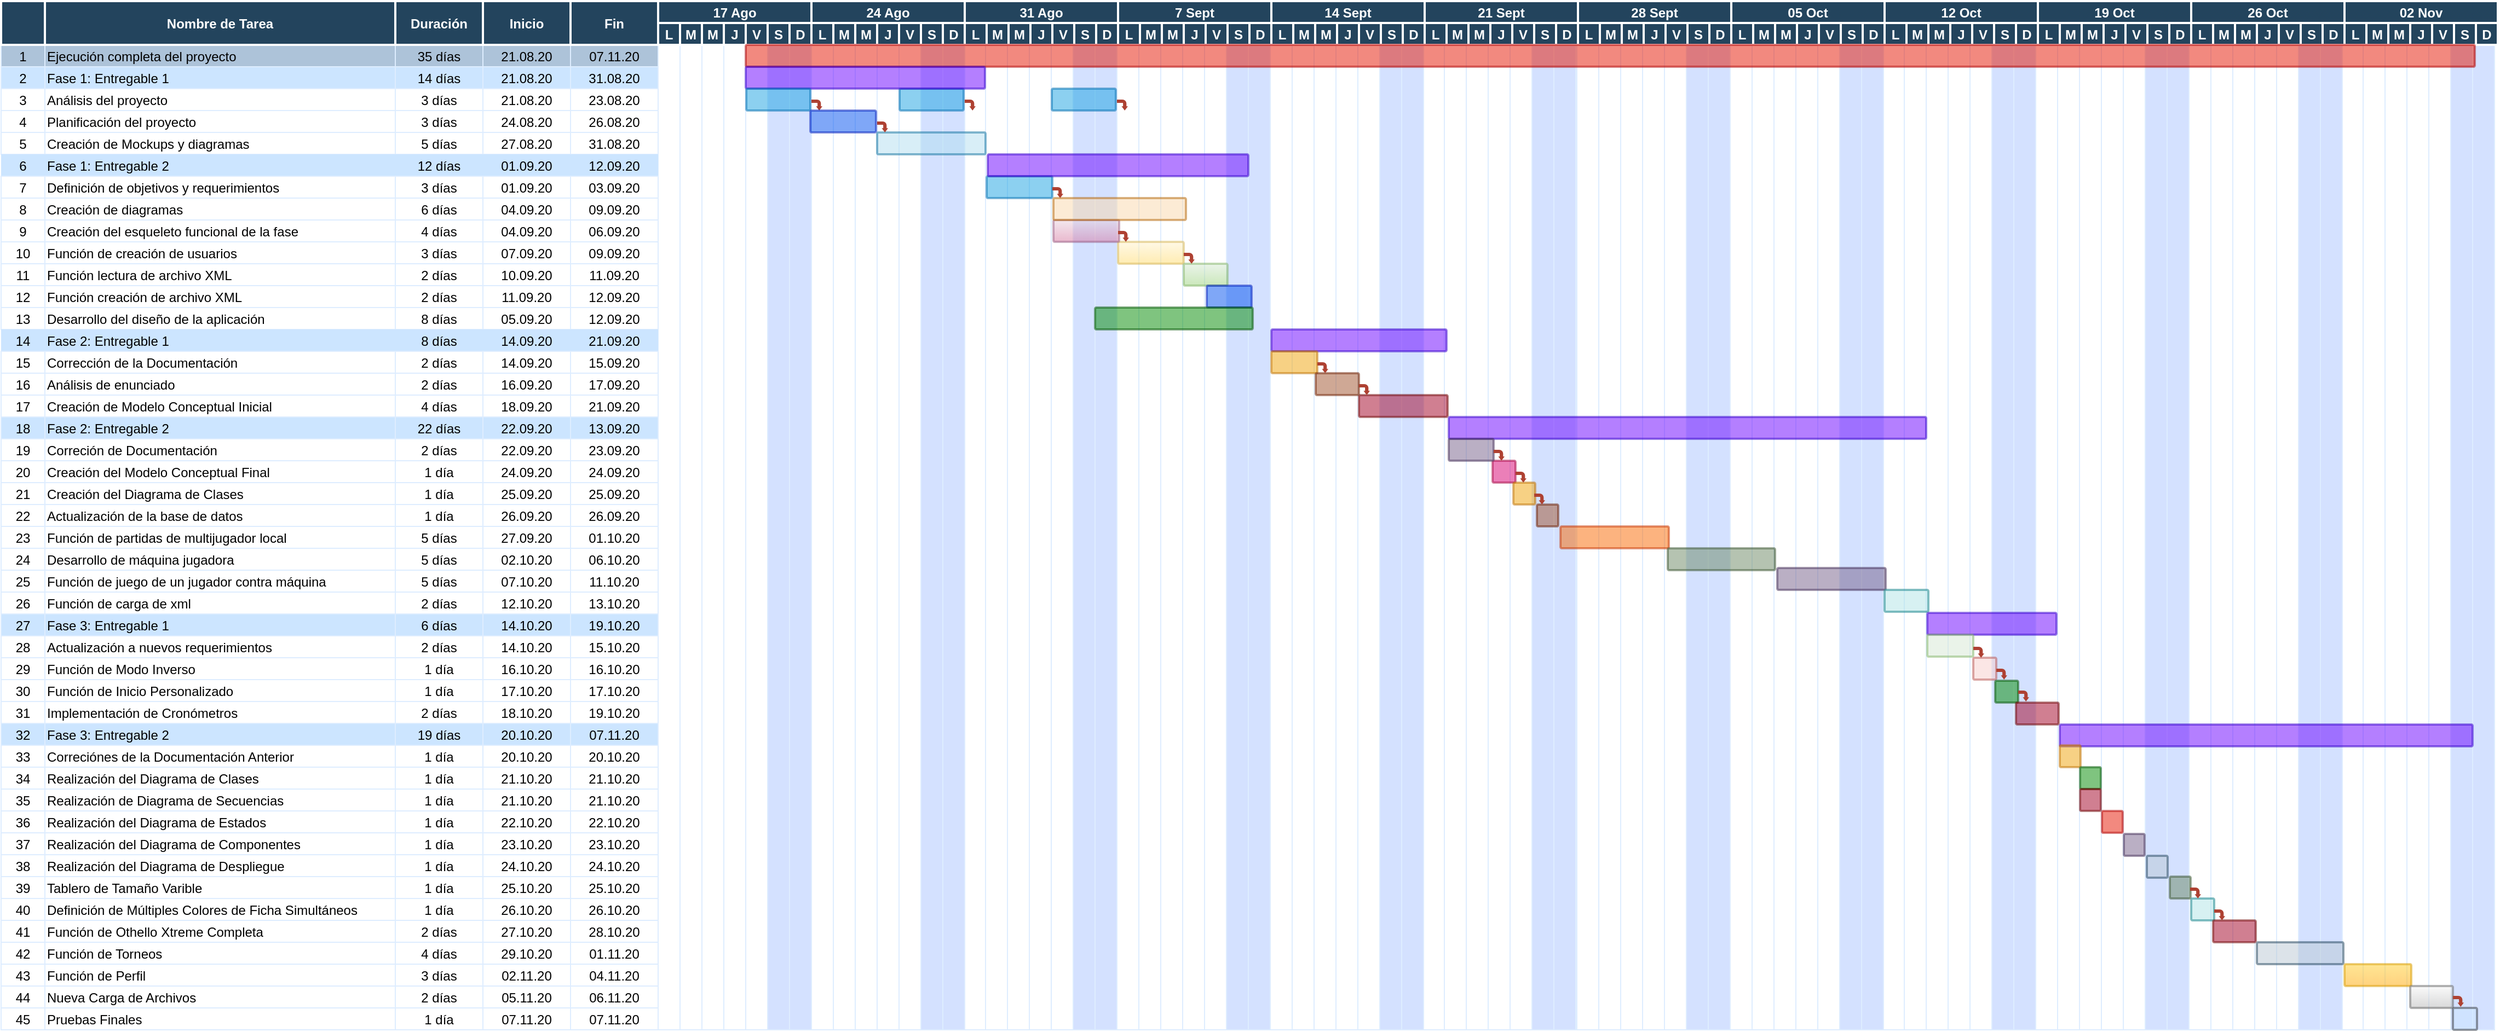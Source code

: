<mxfile version="13.7.9" type="device"><diagram name="Page-1" id="8378b5f6-a2b2-b727-a746-972ab9d02e00"><mxGraphModel dx="2966" dy="1734" grid="0" gridSize="10" guides="1" tooltips="1" connect="0" arrows="1" fold="1" page="1" pageScale="1.5" pageWidth="1100" pageHeight="850" background="#ffffff" math="0" shadow="0"><root><mxCell id="0"/><mxCell id="1" parent="0"/><mxCell id="3J1ojfTqGuxQott65wYZ-387" value="" style="strokeColor=#DEEDFF;fillColor=#D4E1FF" vertex="1" parent="1"><mxGeometry x="2307" y="260" width="20" height="900" as="geometry"/></mxCell><mxCell id="3J1ojfTqGuxQott65wYZ-388" value="" style="strokeColor=#DEEDFF" vertex="1" parent="1"><mxGeometry x="2187" y="260" width="20" height="900" as="geometry"/></mxCell><mxCell id="3J1ojfTqGuxQott65wYZ-389" value="" style="strokeColor=#DEEDFF" vertex="1" parent="1"><mxGeometry x="2207" y="260" width="20" height="900" as="geometry"/></mxCell><mxCell id="3J1ojfTqGuxQott65wYZ-390" value="" style="strokeColor=#DEEDFF" vertex="1" parent="1"><mxGeometry x="2227" y="260" width="20" height="900" as="geometry"/></mxCell><mxCell id="3J1ojfTqGuxQott65wYZ-391" value="" style="strokeColor=#DEEDFF" vertex="1" parent="1"><mxGeometry x="2247" y="260" width="20" height="900" as="geometry"/></mxCell><mxCell id="3J1ojfTqGuxQott65wYZ-392" value="" style="strokeColor=#DEEDFF" vertex="1" parent="1"><mxGeometry x="2267" y="260" width="20" height="900" as="geometry"/></mxCell><mxCell id="3J1ojfTqGuxQott65wYZ-393" value="" style="strokeColor=#DEEDFF;fillColor=#D4E1FF" vertex="1" parent="1"><mxGeometry x="2287" y="260" width="20" height="900" as="geometry"/></mxCell><mxCell id="3J1ojfTqGuxQott65wYZ-394" value="" style="strokeColor=#DEEDFF;fillColor=#D4E1FF" vertex="1" parent="1"><mxGeometry x="2168" y="260" width="20" height="900" as="geometry"/></mxCell><mxCell id="3J1ojfTqGuxQott65wYZ-395" value="" style="strokeColor=#DEEDFF" vertex="1" parent="1"><mxGeometry x="2048" y="260" width="20" height="900" as="geometry"/></mxCell><mxCell id="3J1ojfTqGuxQott65wYZ-396" value="" style="strokeColor=#DEEDFF" vertex="1" parent="1"><mxGeometry x="2068" y="260" width="20" height="900" as="geometry"/></mxCell><mxCell id="3J1ojfTqGuxQott65wYZ-397" value="" style="strokeColor=#DEEDFF" vertex="1" parent="1"><mxGeometry x="2088" y="260" width="20" height="900" as="geometry"/></mxCell><mxCell id="3J1ojfTqGuxQott65wYZ-398" value="" style="strokeColor=#DEEDFF" vertex="1" parent="1"><mxGeometry x="2108" y="260" width="20" height="900" as="geometry"/></mxCell><mxCell id="3J1ojfTqGuxQott65wYZ-399" value="" style="strokeColor=#DEEDFF" vertex="1" parent="1"><mxGeometry x="2128" y="260" width="20" height="900" as="geometry"/></mxCell><mxCell id="3J1ojfTqGuxQott65wYZ-400" value="" style="strokeColor=#DEEDFF;fillColor=#D4E1FF" vertex="1" parent="1"><mxGeometry x="2148" y="260" width="20" height="900" as="geometry"/></mxCell><mxCell id="3J1ojfTqGuxQott65wYZ-401" value="" style="strokeColor=#DEEDFF;fillColor=#D4E1FF" vertex="1" parent="1"><mxGeometry x="2028" y="260" width="20" height="900" as="geometry"/></mxCell><mxCell id="3J1ojfTqGuxQott65wYZ-402" value="" style="strokeColor=#DEEDFF" vertex="1" parent="1"><mxGeometry x="1908" y="260" width="20" height="900" as="geometry"/></mxCell><mxCell id="3J1ojfTqGuxQott65wYZ-403" value="" style="strokeColor=#DEEDFF" vertex="1" parent="1"><mxGeometry x="1928" y="260" width="20" height="900" as="geometry"/></mxCell><mxCell id="3J1ojfTqGuxQott65wYZ-404" value="" style="strokeColor=#DEEDFF" vertex="1" parent="1"><mxGeometry x="1948" y="260" width="20" height="900" as="geometry"/></mxCell><mxCell id="3J1ojfTqGuxQott65wYZ-405" value="" style="strokeColor=#DEEDFF" vertex="1" parent="1"><mxGeometry x="1968" y="260" width="20" height="900" as="geometry"/></mxCell><mxCell id="3J1ojfTqGuxQott65wYZ-406" value="" style="strokeColor=#DEEDFF" vertex="1" parent="1"><mxGeometry x="1988" y="260" width="20" height="900" as="geometry"/></mxCell><mxCell id="3J1ojfTqGuxQott65wYZ-407" value="" style="strokeColor=#DEEDFF;fillColor=#D4E1FF" vertex="1" parent="1"><mxGeometry x="2008" y="260" width="20" height="900" as="geometry"/></mxCell><mxCell id="3J1ojfTqGuxQott65wYZ-324" value="" style="strokeColor=#DEEDFF;fillColor=#D4E1FF" vertex="1" parent="1"><mxGeometry x="1888" y="260" width="20" height="900" as="geometry"/></mxCell><mxCell id="3J1ojfTqGuxQott65wYZ-325" value="" style="strokeColor=#DEEDFF" vertex="1" parent="1"><mxGeometry x="1768" y="260" width="20" height="900" as="geometry"/></mxCell><mxCell id="3J1ojfTqGuxQott65wYZ-326" value="" style="strokeColor=#DEEDFF" vertex="1" parent="1"><mxGeometry x="1788" y="260" width="20" height="900" as="geometry"/></mxCell><mxCell id="3J1ojfTqGuxQott65wYZ-327" value="" style="strokeColor=#DEEDFF" vertex="1" parent="1"><mxGeometry x="1808" y="260" width="20" height="900" as="geometry"/></mxCell><mxCell id="3J1ojfTqGuxQott65wYZ-328" value="" style="strokeColor=#DEEDFF" vertex="1" parent="1"><mxGeometry x="1828" y="260" width="20" height="900" as="geometry"/></mxCell><mxCell id="3J1ojfTqGuxQott65wYZ-329" value="" style="strokeColor=#DEEDFF" vertex="1" parent="1"><mxGeometry x="1848" y="260" width="20" height="900" as="geometry"/></mxCell><mxCell id="3J1ojfTqGuxQott65wYZ-330" value="" style="strokeColor=#DEEDFF;fillColor=#D4E1FF" vertex="1" parent="1"><mxGeometry x="1868" y="260" width="20" height="900" as="geometry"/></mxCell><mxCell id="3J1ojfTqGuxQott65wYZ-331" value="" style="strokeColor=#DEEDFF;fillColor=#D4E1FF" vertex="1" parent="1"><mxGeometry x="1749" y="260" width="20" height="900" as="geometry"/></mxCell><mxCell id="3J1ojfTqGuxQott65wYZ-332" value="" style="strokeColor=#DEEDFF" vertex="1" parent="1"><mxGeometry x="1629" y="260" width="20" height="900" as="geometry"/></mxCell><mxCell id="3J1ojfTqGuxQott65wYZ-333" value="" style="strokeColor=#DEEDFF" vertex="1" parent="1"><mxGeometry x="1649" y="260" width="20" height="900" as="geometry"/></mxCell><mxCell id="3J1ojfTqGuxQott65wYZ-334" value="" style="strokeColor=#DEEDFF" vertex="1" parent="1"><mxGeometry x="1669" y="260" width="20" height="900" as="geometry"/></mxCell><mxCell id="3J1ojfTqGuxQott65wYZ-335" value="" style="strokeColor=#DEEDFF" vertex="1" parent="1"><mxGeometry x="1689" y="260" width="20" height="900" as="geometry"/></mxCell><mxCell id="3J1ojfTqGuxQott65wYZ-336" value="" style="strokeColor=#DEEDFF" vertex="1" parent="1"><mxGeometry x="1709" y="260" width="20" height="900" as="geometry"/></mxCell><mxCell id="3J1ojfTqGuxQott65wYZ-337" value="" style="strokeColor=#DEEDFF;fillColor=#D4E1FF" vertex="1" parent="1"><mxGeometry x="1729" y="260" width="20" height="900" as="geometry"/></mxCell><mxCell id="3J1ojfTqGuxQott65wYZ-338" value="" style="strokeColor=#DEEDFF;fillColor=#D4E1FF" vertex="1" parent="1"><mxGeometry x="1609" y="260" width="20" height="900" as="geometry"/></mxCell><mxCell id="3J1ojfTqGuxQott65wYZ-339" value="" style="strokeColor=#DEEDFF" vertex="1" parent="1"><mxGeometry x="1489" y="260" width="20" height="900" as="geometry"/></mxCell><mxCell id="3J1ojfTqGuxQott65wYZ-340" value="" style="strokeColor=#DEEDFF" vertex="1" parent="1"><mxGeometry x="1509" y="260" width="20" height="900" as="geometry"/></mxCell><mxCell id="3J1ojfTqGuxQott65wYZ-341" value="" style="strokeColor=#DEEDFF" vertex="1" parent="1"><mxGeometry x="1529" y="260" width="20" height="900" as="geometry"/></mxCell><mxCell id="3J1ojfTqGuxQott65wYZ-342" value="" style="strokeColor=#DEEDFF" vertex="1" parent="1"><mxGeometry x="1549" y="260" width="20" height="900" as="geometry"/></mxCell><mxCell id="3J1ojfTqGuxQott65wYZ-343" value="" style="strokeColor=#DEEDFF" vertex="1" parent="1"><mxGeometry x="1569" y="260" width="20" height="900" as="geometry"/></mxCell><mxCell id="3J1ojfTqGuxQott65wYZ-344" value="" style="strokeColor=#DEEDFF;fillColor=#D4E1FF" vertex="1" parent="1"><mxGeometry x="1589" y="260" width="20" height="900" as="geometry"/></mxCell><mxCell id="3J1ojfTqGuxQott65wYZ-303" value="" style="strokeColor=#DEEDFF;fillColor=#D4E1FF" vertex="1" parent="1"><mxGeometry x="1468" y="260" width="20" height="900" as="geometry"/></mxCell><mxCell id="3J1ojfTqGuxQott65wYZ-304" value="" style="strokeColor=#DEEDFF" vertex="1" parent="1"><mxGeometry x="1348" y="260" width="20" height="900" as="geometry"/></mxCell><mxCell id="3J1ojfTqGuxQott65wYZ-305" value="" style="strokeColor=#DEEDFF" vertex="1" parent="1"><mxGeometry x="1368" y="260" width="20" height="900" as="geometry"/></mxCell><mxCell id="3J1ojfTqGuxQott65wYZ-306" value="" style="strokeColor=#DEEDFF" vertex="1" parent="1"><mxGeometry x="1388" y="260" width="20" height="900" as="geometry"/></mxCell><mxCell id="3J1ojfTqGuxQott65wYZ-307" value="" style="strokeColor=#DEEDFF" vertex="1" parent="1"><mxGeometry x="1408" y="260" width="20" height="900" as="geometry"/></mxCell><mxCell id="3J1ojfTqGuxQott65wYZ-308" value="" style="strokeColor=#DEEDFF" vertex="1" parent="1"><mxGeometry x="1428" y="260" width="20" height="900" as="geometry"/></mxCell><mxCell id="3J1ojfTqGuxQott65wYZ-309" value="" style="strokeColor=#DEEDFF;fillColor=#D4E1FF" vertex="1" parent="1"><mxGeometry x="1448" y="260" width="20" height="900" as="geometry"/></mxCell><mxCell id="3J1ojfTqGuxQott65wYZ-310" value="" style="strokeColor=#DEEDFF;fillColor=#D4E1FF" vertex="1" parent="1"><mxGeometry x="1329" y="260" width="20" height="900" as="geometry"/></mxCell><mxCell id="3J1ojfTqGuxQott65wYZ-311" value="" style="strokeColor=#DEEDFF" vertex="1" parent="1"><mxGeometry x="1209" y="260" width="20" height="900" as="geometry"/></mxCell><mxCell id="3J1ojfTqGuxQott65wYZ-312" value="" style="strokeColor=#DEEDFF" vertex="1" parent="1"><mxGeometry x="1229" y="260" width="20" height="900" as="geometry"/></mxCell><mxCell id="3J1ojfTqGuxQott65wYZ-313" value="" style="strokeColor=#DEEDFF" vertex="1" parent="1"><mxGeometry x="1249" y="260" width="20" height="900" as="geometry"/></mxCell><mxCell id="3J1ojfTqGuxQott65wYZ-314" value="" style="strokeColor=#DEEDFF" vertex="1" parent="1"><mxGeometry x="1269" y="260" width="20" height="900" as="geometry"/></mxCell><mxCell id="3J1ojfTqGuxQott65wYZ-315" value="" style="strokeColor=#DEEDFF" vertex="1" parent="1"><mxGeometry x="1289" y="260" width="20" height="900" as="geometry"/></mxCell><mxCell id="3J1ojfTqGuxQott65wYZ-316" value="" style="strokeColor=#DEEDFF;fillColor=#D4E1FF" vertex="1" parent="1"><mxGeometry x="1309" y="260" width="20" height="900" as="geometry"/></mxCell><mxCell id="3J1ojfTqGuxQott65wYZ-317" value="" style="strokeColor=#DEEDFF;fillColor=#D4E1FF" vertex="1" parent="1"><mxGeometry x="1189" y="260" width="20" height="900" as="geometry"/></mxCell><mxCell id="3J1ojfTqGuxQott65wYZ-318" value="" style="strokeColor=#DEEDFF" vertex="1" parent="1"><mxGeometry x="1069" y="260" width="20" height="900" as="geometry"/></mxCell><mxCell id="3J1ojfTqGuxQott65wYZ-319" value="" style="strokeColor=#DEEDFF" vertex="1" parent="1"><mxGeometry x="1089" y="260" width="20" height="900" as="geometry"/></mxCell><mxCell id="3J1ojfTqGuxQott65wYZ-320" value="" style="strokeColor=#DEEDFF" vertex="1" parent="1"><mxGeometry x="1109" y="260" width="20" height="900" as="geometry"/></mxCell><mxCell id="3J1ojfTqGuxQott65wYZ-321" value="" style="strokeColor=#DEEDFF" vertex="1" parent="1"><mxGeometry x="1129" y="260" width="20" height="900" as="geometry"/></mxCell><mxCell id="3J1ojfTqGuxQott65wYZ-322" value="" style="strokeColor=#DEEDFF" vertex="1" parent="1"><mxGeometry x="1149" y="260" width="20" height="900" as="geometry"/></mxCell><mxCell id="3J1ojfTqGuxQott65wYZ-323" value="" style="strokeColor=#DEEDFF;fillColor=#D4E1FF" vertex="1" parent="1"><mxGeometry x="1169" y="260" width="20" height="900" as="geometry"/></mxCell><mxCell id="3J1ojfTqGuxQott65wYZ-294" value="" style="strokeColor=#DEEDFF;fillColor=#D4E1FF" vertex="1" parent="1"><mxGeometry x="1049" y="260" width="20" height="900" as="geometry"/></mxCell><mxCell id="3J1ojfTqGuxQott65wYZ-295" value="" style="strokeColor=#DEEDFF" vertex="1" parent="1"><mxGeometry x="929" y="260" width="20" height="900" as="geometry"/></mxCell><mxCell id="3J1ojfTqGuxQott65wYZ-296" value="" style="strokeColor=#DEEDFF" vertex="1" parent="1"><mxGeometry x="949" y="260" width="20" height="900" as="geometry"/></mxCell><mxCell id="3J1ojfTqGuxQott65wYZ-297" value="" style="strokeColor=#DEEDFF" vertex="1" parent="1"><mxGeometry x="969" y="260" width="20" height="900" as="geometry"/></mxCell><mxCell id="3J1ojfTqGuxQott65wYZ-298" value="" style="strokeColor=#DEEDFF" vertex="1" parent="1"><mxGeometry x="989" y="260" width="20" height="900" as="geometry"/></mxCell><mxCell id="3J1ojfTqGuxQott65wYZ-299" value="" style="strokeColor=#DEEDFF" vertex="1" parent="1"><mxGeometry x="1009" y="260" width="20" height="900" as="geometry"/></mxCell><mxCell id="3J1ojfTqGuxQott65wYZ-300" value="" style="strokeColor=#DEEDFF;fillColor=#D4E1FF" vertex="1" parent="1"><mxGeometry x="1029" y="260" width="20" height="900" as="geometry"/></mxCell><mxCell id="3J1ojfTqGuxQott65wYZ-301" value="" style="shape=mxgraph.arrows.bent_right_arrow;fillColor=#AE4132;strokeColor=none;strokeWidth=2;direction=south" vertex="1" parent="1"><mxGeometry x="1069.0" y="310.0" width="10.0" height="10.0" as="geometry"/></mxCell><mxCell id="3J1ojfTqGuxQott65wYZ-302" value="" style="shape=mxgraph.flowchart.process;fillColor=#1ba1e2;strokeColor=#006EAF;strokeWidth=2;opacity=50;fontColor=#ffffff;" vertex="1" parent="1"><mxGeometry x="1009.5" y="300" width="58.5" height="20" as="geometry"/></mxCell><mxCell id="3J1ojfTqGuxQott65wYZ-285" value="" style="strokeColor=#DEEDFF;fillColor=#D4E1FF" vertex="1" parent="1"><mxGeometry x="910" y="260" width="20" height="900" as="geometry"/></mxCell><mxCell id="3J1ojfTqGuxQott65wYZ-286" value="" style="strokeColor=#DEEDFF" vertex="1" parent="1"><mxGeometry x="790" y="260" width="20" height="900" as="geometry"/></mxCell><mxCell id="3J1ojfTqGuxQott65wYZ-287" value="" style="strokeColor=#DEEDFF" vertex="1" parent="1"><mxGeometry x="810" y="260" width="20" height="900" as="geometry"/></mxCell><mxCell id="3J1ojfTqGuxQott65wYZ-288" value="" style="strokeColor=#DEEDFF" vertex="1" parent="1"><mxGeometry x="830" y="260" width="20" height="900" as="geometry"/></mxCell><mxCell id="3J1ojfTqGuxQott65wYZ-289" value="" style="strokeColor=#DEEDFF" vertex="1" parent="1"><mxGeometry x="850" y="260" width="20" height="900" as="geometry"/></mxCell><mxCell id="3J1ojfTqGuxQott65wYZ-290" value="" style="strokeColor=#DEEDFF" vertex="1" parent="1"><mxGeometry x="870" y="260" width="20" height="900" as="geometry"/></mxCell><mxCell id="3J1ojfTqGuxQott65wYZ-291" value="" style="strokeColor=#DEEDFF;fillColor=#D4E1FF" vertex="1" parent="1"><mxGeometry x="890" y="260" width="20" height="900" as="geometry"/></mxCell><mxCell id="3J1ojfTqGuxQott65wYZ-292" value="" style="shape=mxgraph.arrows.bent_right_arrow;fillColor=#AE4132;strokeColor=none;strokeWidth=2;direction=south" vertex="1" parent="1"><mxGeometry x="930.0" y="310.0" width="10.0" height="10.0" as="geometry"/></mxCell><mxCell id="3J1ojfTqGuxQott65wYZ-293" value="" style="shape=mxgraph.flowchart.process;fillColor=#1ba1e2;strokeColor=#006EAF;strokeWidth=2;opacity=50;fontColor=#ffffff;" vertex="1" parent="1"><mxGeometry x="870.5" y="300" width="58.5" height="20" as="geometry"/></mxCell><mxCell id="6gSeHy4-jigYnbocSdhf-499" value="" style="strokeColor=#DEEDFF;fillColor=#D4E1FF" parent="1" vertex="1"><mxGeometry x="770" y="260" width="20" height="900" as="geometry"/></mxCell><mxCell id="63" value="1" style="strokeColor=#DEEDFF;fillColor=#ADC3D9" parent="1" vertex="1"><mxGeometry x="50" y="260" width="40" height="20" as="geometry"/></mxCell><mxCell id="64" value="Ejecución completa del proyecto" style="align=left;strokeColor=#DEEDFF;fillColor=#ADC3D9" parent="1" vertex="1"><mxGeometry x="90" y="260" width="320" height="20" as="geometry"/></mxCell><mxCell id="65" value="35 días" style="strokeColor=#DEEDFF;fillColor=#ADC3D9" parent="1" vertex="1"><mxGeometry x="410.0" y="260" width="80.0" height="20" as="geometry"/></mxCell><mxCell id="66" value="21.08.20" style="strokeColor=#DEEDFF;fillColor=#ADC3D9" parent="1" vertex="1"><mxGeometry x="490.0" y="260" width="80.0" height="20" as="geometry"/></mxCell><mxCell id="67" value="07.11.20" style="strokeColor=#DEEDFF;fillColor=#ADC3D9" parent="1" vertex="1"><mxGeometry x="570.0" y="260.0" width="80.0" height="20" as="geometry"/></mxCell><mxCell id="68" value="" style="strokeColor=#DEEDFF" parent="1" vertex="1"><mxGeometry x="650" y="260" width="20" height="900" as="geometry"/></mxCell><mxCell id="69" value="2" style="strokeColor=#DEEDFF;fillColor=#CCE5FF" parent="1" vertex="1"><mxGeometry x="50.0" y="280.0" width="40" height="20" as="geometry"/></mxCell><mxCell id="70" value="Fase 1: Entregable 1" style="align=left;strokeColor=#DEEDFF;fillColor=#CCE5FF" parent="1" vertex="1"><mxGeometry x="90.0" y="280.0" width="320.0" height="20" as="geometry"/></mxCell><mxCell id="71" value="14 días" style="strokeColor=#DEEDFF;fillColor=#CCE5FF" parent="1" vertex="1"><mxGeometry x="410.0" y="280.0" width="80.0" height="20" as="geometry"/></mxCell><mxCell id="72" value="21.08.20" style="strokeColor=#DEEDFF;fillColor=#CCE5FF" parent="1" vertex="1"><mxGeometry x="490.0" y="280.0" width="80.0" height="20" as="geometry"/></mxCell><mxCell id="73" value="31.08.20" style="strokeColor=#DEEDFF;fillColor=#CCE5FF" parent="1" vertex="1"><mxGeometry x="570.0" y="280.0" width="80.0" height="20" as="geometry"/></mxCell><mxCell id="74" value="3" style="strokeColor=#DEEDFF" parent="1" vertex="1"><mxGeometry x="50.0" y="300.0" width="40" height="20" as="geometry"/></mxCell><mxCell id="75" value="Análisis del proyecto" style="align=left;strokeColor=#DEEDFF" parent="1" vertex="1"><mxGeometry x="90.0" y="300.0" width="320.0" height="20.0" as="geometry"/></mxCell><mxCell id="76" value="3 días" style="strokeColor=#DEEDFF" parent="1" vertex="1"><mxGeometry x="410.0" y="300.0" width="80.0" height="20" as="geometry"/></mxCell><mxCell id="77" value="21.08.20" style="strokeColor=#DEEDFF" parent="1" vertex="1"><mxGeometry x="490.0" y="300.0" width="80.0" height="20" as="geometry"/></mxCell><mxCell id="78" value="23.08.20" style="strokeColor=#DEEDFF" parent="1" vertex="1"><mxGeometry x="570.0" y="300" width="80.0" height="20" as="geometry"/></mxCell><mxCell id="79" value="4" style="strokeColor=#DEEDFF" parent="1" vertex="1"><mxGeometry x="50" y="320.0" width="40" height="20" as="geometry"/></mxCell><mxCell id="80" value="Planificación del proyecto" style="align=left;strokeColor=#DEEDFF" parent="1" vertex="1"><mxGeometry x="90" y="320.0" width="320" height="20" as="geometry"/></mxCell><mxCell id="81" value="3 días" style="strokeColor=#DEEDFF" parent="1" vertex="1"><mxGeometry x="410.0" y="320.0" width="80.0" height="20" as="geometry"/></mxCell><mxCell id="82" value="24.08.20" style="strokeColor=#DEEDFF" parent="1" vertex="1"><mxGeometry x="490.0" y="320.0" width="80.0" height="20" as="geometry"/></mxCell><mxCell id="83" value="26.08.20" style="strokeColor=#DEEDFF" parent="1" vertex="1"><mxGeometry x="570.0" y="320.0" width="80.0" height="20" as="geometry"/></mxCell><mxCell id="84" value="5" style="strokeColor=#DEEDFF" parent="1" vertex="1"><mxGeometry x="50.0" y="340.0" width="40" height="20" as="geometry"/></mxCell><mxCell id="85" value="Creación de Mockups y diagramas" style="align=left;strokeColor=#DEEDFF" parent="1" vertex="1"><mxGeometry x="90.0" y="340.0" width="320.0" height="20" as="geometry"/></mxCell><mxCell id="86" value="5 días" style="strokeColor=#DEEDFF" parent="1" vertex="1"><mxGeometry x="410.0" y="340.0" width="80.0" height="20" as="geometry"/></mxCell><mxCell id="87" value="27.08.20" style="strokeColor=#DEEDFF" parent="1" vertex="1"><mxGeometry x="490.0" y="340.0" width="80.0" height="20" as="geometry"/></mxCell><mxCell id="88" value="31.08.20" style="strokeColor=#DEEDFF" parent="1" vertex="1"><mxGeometry x="570.0" y="340.0" width="80.0" height="20" as="geometry"/></mxCell><mxCell id="89" value="6" style="fillColor=#cce5ff;strokeColor=none;" parent="1" vertex="1"><mxGeometry x="50.0" y="360.0" width="40" height="20" as="geometry"/></mxCell><mxCell id="90" value="Fase 1: Entregable 2" style="align=left;fillColor=#cce5ff;strokeColor=none;" parent="1" vertex="1"><mxGeometry x="90.0" y="360.0" width="320.0" height="20" as="geometry"/></mxCell><mxCell id="91" value="12 días" style="fillColor=#cce5ff;strokeColor=none;" parent="1" vertex="1"><mxGeometry x="410.0" y="360.0" width="80.0" height="20" as="geometry"/></mxCell><mxCell id="92" value="01.09.20" style="fillColor=#cce5ff;strokeColor=none;" parent="1" vertex="1"><mxGeometry x="490.0" y="360.0" width="80.0" height="20" as="geometry"/></mxCell><mxCell id="93" value="12.09.20" style="fillColor=#cce5ff;strokeColor=none;" parent="1" vertex="1"><mxGeometry x="570.0" y="360.0" width="80.0" height="20" as="geometry"/></mxCell><mxCell id="94" value="7" style="strokeColor=#DEEDFF" parent="1" vertex="1"><mxGeometry x="50.0" y="380.0" width="40" height="20" as="geometry"/></mxCell><mxCell id="95" value="Definición de objetivos y requerimientos" style="align=left;strokeColor=#DEEDFF" parent="1" vertex="1"><mxGeometry x="90.0" y="380.0" width="320.0" height="20" as="geometry"/></mxCell><mxCell id="96" value="3 días" style="strokeColor=#DEEDFF" parent="1" vertex="1"><mxGeometry x="410.0" y="380.0" width="80.0" height="20" as="geometry"/></mxCell><mxCell id="97" value="01.09.20" style="strokeColor=#DEEDFF" parent="1" vertex="1"><mxGeometry x="490.0" y="380.0" width="80.0" height="20" as="geometry"/></mxCell><mxCell id="98" value="03.09.20" style="strokeColor=#DEEDFF" parent="1" vertex="1"><mxGeometry x="570.0" y="380.0" width="80.0" height="20" as="geometry"/></mxCell><mxCell id="99" value="8" style="strokeColor=#DEEDFF" parent="1" vertex="1"><mxGeometry x="50.0" y="400.0" width="40" height="20" as="geometry"/></mxCell><mxCell id="100" value="Creación de diagramas" style="align=left;strokeColor=#DEEDFF;" parent="1" vertex="1"><mxGeometry x="90.0" y="400.0" width="320.0" height="20" as="geometry"/></mxCell><mxCell id="101" value="6 días" style="strokeColor=#DEEDFF" parent="1" vertex="1"><mxGeometry x="410.0" y="400.0" width="80.0" height="20" as="geometry"/></mxCell><mxCell id="102" value="04.09.20" style="strokeColor=#DEEDFF" parent="1" vertex="1"><mxGeometry x="490.0" y="400.0" width="80.0" height="20" as="geometry"/></mxCell><mxCell id="103" value="09.09.20" style="strokeColor=#DEEDFF" parent="1" vertex="1"><mxGeometry x="570.0" y="400.0" width="80.0" height="20" as="geometry"/></mxCell><mxCell id="104" value="9" style="strokeColor=#DEEDFF;" parent="1" vertex="1"><mxGeometry x="50.0" y="420.0" width="40" height="20" as="geometry"/></mxCell><mxCell id="105" value="Creación del esqueleto funcional de la fase" style="align=left;strokeColor=#DEEDFF;" parent="1" vertex="1"><mxGeometry x="90.0" y="420.0" width="320.0" height="20.0" as="geometry"/></mxCell><mxCell id="106" value="4 días" style="strokeColor=#DEEDFF;" parent="1" vertex="1"><mxGeometry x="410.0" y="420.0" width="80.0" height="20" as="geometry"/></mxCell><mxCell id="107" value="04.09.20" style="strokeColor=#DEEDFF;" parent="1" vertex="1"><mxGeometry x="490.0" y="420.0" width="80.0" height="20" as="geometry"/></mxCell><mxCell id="108" value="06.09.20" style="strokeColor=#DEEDFF;" parent="1" vertex="1"><mxGeometry x="570.0" y="420.0" width="80.0" height="20" as="geometry"/></mxCell><mxCell id="109" value="10" style="strokeColor=#DEEDFF" parent="1" vertex="1"><mxGeometry x="50.0" y="440.0" width="40" height="20" as="geometry"/></mxCell><mxCell id="110" value="Función de creación de usuarios" style="align=left;strokeColor=#DEEDFF" parent="1" vertex="1"><mxGeometry x="90.0" y="440.0" width="320.0" height="20" as="geometry"/></mxCell><mxCell id="111" value="3 días" style="strokeColor=#DEEDFF" parent="1" vertex="1"><mxGeometry x="410.0" y="440.0" width="80.0" height="20" as="geometry"/></mxCell><mxCell id="112" value="07.09.20" style="strokeColor=#DEEDFF" parent="1" vertex="1"><mxGeometry x="490.0" y="440.0" width="80.0" height="20" as="geometry"/></mxCell><mxCell id="113" value="09.09.20" style="strokeColor=#DEEDFF" parent="1" vertex="1"><mxGeometry x="570.0" y="440.0" width="80.0" height="20" as="geometry"/></mxCell><mxCell id="114" value="11" style="strokeColor=#DEEDFF" parent="1" vertex="1"><mxGeometry x="50.0" y="460.0" width="40" height="20" as="geometry"/></mxCell><mxCell id="115" value="Función lectura de archivo XML" style="align=left;strokeColor=#DEEDFF" parent="1" vertex="1"><mxGeometry x="90.0" y="460.0" width="320.0" height="20" as="geometry"/></mxCell><mxCell id="116" value="2 días" style="strokeColor=#DEEDFF" parent="1" vertex="1"><mxGeometry x="410.0" y="460.0" width="80.0" height="20" as="geometry"/></mxCell><mxCell id="117" value="10.09.20" style="strokeColor=#DEEDFF" parent="1" vertex="1"><mxGeometry x="490.0" y="460.0" width="80.0" height="20" as="geometry"/></mxCell><mxCell id="118" value="11.09.20" style="strokeColor=#DEEDFF" parent="1" vertex="1"><mxGeometry x="570.0" y="460.0" width="80.0" height="20" as="geometry"/></mxCell><mxCell id="119" value="12" style="strokeColor=#DEEDFF" parent="1" vertex="1"><mxGeometry x="50.0" y="480.0" width="40" height="20" as="geometry"/></mxCell><mxCell id="120" value="Función creación de archivo XML" style="align=left;strokeColor=#DEEDFF" parent="1" vertex="1"><mxGeometry x="90.0" y="480.0" width="320" height="20" as="geometry"/></mxCell><mxCell id="121" value="2 días" style="strokeColor=#DEEDFF" parent="1" vertex="1"><mxGeometry x="410.0" y="480.0" width="80.0" height="20" as="geometry"/></mxCell><mxCell id="122" value="11.09.20" style="strokeColor=#DEEDFF" parent="1" vertex="1"><mxGeometry x="490.0" y="480.0" width="80.0" height="20" as="geometry"/></mxCell><mxCell id="123" value="12.09.20" style="strokeColor=#DEEDFF" parent="1" vertex="1"><mxGeometry x="570.0" y="480.0" width="80.0" height="20" as="geometry"/></mxCell><mxCell id="124" value="13" style="strokeColor=#DEEDFF" parent="1" vertex="1"><mxGeometry x="50.0" y="500.0" width="40" height="20" as="geometry"/></mxCell><mxCell id="125" value="Desarrollo del diseño de la aplicación" style="align=left;strokeColor=#DEEDFF" parent="1" vertex="1"><mxGeometry x="90.0" y="500.0" width="320" height="20" as="geometry"/></mxCell><mxCell id="126" value="8 días" style="strokeColor=#DEEDFF" parent="1" vertex="1"><mxGeometry x="410.0" y="500.0" width="80.0" height="20" as="geometry"/></mxCell><mxCell id="127" value="05.09.20" style="strokeColor=#DEEDFF" parent="1" vertex="1"><mxGeometry x="490.0" y="500.0" width="80.0" height="20" as="geometry"/></mxCell><mxCell id="128" value="12.09.20" style="strokeColor=#DEEDFF" parent="1" vertex="1"><mxGeometry x="570.0" y="500.0" width="80.0" height="20" as="geometry"/></mxCell><mxCell id="129" value="14" style="fillColor=#cce5ff;strokeColor=none;" parent="1" vertex="1"><mxGeometry x="50.0" y="520.0" width="40" height="20" as="geometry"/></mxCell><mxCell id="130" value="Fase 2: Entregable 1" style="align=left;fillColor=#cce5ff;strokeColor=none;" parent="1" vertex="1"><mxGeometry x="90.0" y="520.0" width="320.0" height="20" as="geometry"/></mxCell><mxCell id="131" value="8 días" style="fillColor=#cce5ff;strokeColor=none;" parent="1" vertex="1"><mxGeometry x="410.0" y="520.0" width="80.0" height="20" as="geometry"/></mxCell><mxCell id="132" value="14.09.20" style="fillColor=#cce5ff;strokeColor=none;" parent="1" vertex="1"><mxGeometry x="490.0" y="520.0" width="80.0" height="20" as="geometry"/></mxCell><mxCell id="133" value="21.09.20" style="fillColor=#cce5ff;strokeColor=none;" parent="1" vertex="1"><mxGeometry x="570.0" y="520.0" width="80.0" height="20" as="geometry"/></mxCell><mxCell id="134" value="15" style="strokeColor=#DEEDFF;fillColor=#FFFFFF" parent="1" vertex="1"><mxGeometry x="50.0" y="540.0" width="40" height="20" as="geometry"/></mxCell><mxCell id="135" value="Corrección de la Documentación" style="align=left;strokeColor=#DEEDFF;fillColor=#FFFFFF" parent="1" vertex="1"><mxGeometry x="90.0" y="540.0" width="320.0" height="20" as="geometry"/></mxCell><mxCell id="136" value="2 días" style="strokeColor=#DEEDFF;fillColor=#FFFFFF" parent="1" vertex="1"><mxGeometry x="410.0" y="540.0" width="80.0" height="20" as="geometry"/></mxCell><mxCell id="137" value="14.09.20" style="strokeColor=#DEEDFF;fillColor=#FFFFFF" parent="1" vertex="1"><mxGeometry x="490.0" y="540.0" width="80.0" height="20" as="geometry"/></mxCell><mxCell id="138" value="15.09.20" style="strokeColor=#DEEDFF;fillColor=#FFFFFF" parent="1" vertex="1"><mxGeometry x="570.0" y="540.0" width="80.0" height="20" as="geometry"/></mxCell><mxCell id="139" value="16" style="strokeColor=#DEEDFF;fillColor=#FFFFFF;" parent="1" vertex="1"><mxGeometry x="50.0" y="560.0" width="40" height="20" as="geometry"/></mxCell><mxCell id="140" value="Análisis de enunciado" style="align=left;strokeColor=#DEEDFF;fillColor=#FFFFFF;" parent="1" vertex="1"><mxGeometry x="90.0" y="560.0" width="320.0" height="20" as="geometry"/></mxCell><mxCell id="141" value="2 días" style="strokeColor=#DEEDFF;fillColor=#FFFFFF;" parent="1" vertex="1"><mxGeometry x="410.0" y="560.0" width="80.0" height="20" as="geometry"/></mxCell><mxCell id="142" value="16.09.20" style="strokeColor=#DEEDFF;fillColor=#FFFFFF;" parent="1" vertex="1"><mxGeometry x="490.0" y="560.0" width="80.0" height="20" as="geometry"/></mxCell><mxCell id="143" value="17.09.20" style="strokeColor=#DEEDFF;fillColor=#FFFFFF;" parent="1" vertex="1"><mxGeometry x="570.0" y="560.0" width="80.0" height="20" as="geometry"/></mxCell><mxCell id="144" value="17" style="strokeColor=#DEEDFF;fillColor=#FFFFFF;" parent="1" vertex="1"><mxGeometry x="50.0" y="580.0" width="40" height="20" as="geometry"/></mxCell><mxCell id="145" value="Creación de Modelo Conceptual Inicial" style="align=left;strokeColor=#DEEDFF;fillColor=#FFFFFF;" parent="1" vertex="1"><mxGeometry x="90.0" y="580.0" width="320.0" height="20" as="geometry"/></mxCell><mxCell id="146" value="4 días" style="strokeColor=#DEEDFF;fillColor=#FFFFFF;" parent="1" vertex="1"><mxGeometry x="410.0" y="580.0" width="80.0" height="20" as="geometry"/></mxCell><mxCell id="147" value="18.09.20" style="strokeColor=#DEEDFF;fillColor=#FFFFFF;" parent="1" vertex="1"><mxGeometry x="490.0" y="580.0" width="80.0" height="20" as="geometry"/></mxCell><mxCell id="148" value="21.09.20" style="strokeColor=#DEEDFF;fillColor=#FFFFFF;" parent="1" vertex="1"><mxGeometry x="570.0" y="580.0" width="80.0" height="20" as="geometry"/></mxCell><mxCell id="149" value="18" style="strokeColor=#DEEDFF;fillColor=#CCE5FF;" parent="1" vertex="1"><mxGeometry x="50.0" y="600.0" width="40" height="20" as="geometry"/></mxCell><mxCell id="150" value="Fase 2: Entregable 2" style="align=left;strokeColor=#DEEDFF;fillColor=#CCE5FF;" parent="1" vertex="1"><mxGeometry x="90.0" y="600.0" width="320.0" height="20" as="geometry"/></mxCell><mxCell id="151" value="22 días" style="strokeColor=#DEEDFF;fillColor=#CCE5FF;" parent="1" vertex="1"><mxGeometry x="410.0" y="600.0" width="80.0" height="20" as="geometry"/></mxCell><mxCell id="152" value="22.09.20" style="strokeColor=#DEEDFF;fillColor=#CCE5FF;" parent="1" vertex="1"><mxGeometry x="490.0" y="600.0" width="80.0" height="20" as="geometry"/></mxCell><mxCell id="153" value="13.09.20" style="strokeColor=#DEEDFF;fillColor=#CCE5FF;" parent="1" vertex="1"><mxGeometry x="570.0" y="600.0" width="80.0" height="20" as="geometry"/></mxCell><mxCell id="154" value="19" style="strokeColor=#DEEDFF" parent="1" vertex="1"><mxGeometry x="50.0" y="620.0" width="40" height="20" as="geometry"/></mxCell><mxCell id="155" value="Correción de Documentación" style="align=left;strokeColor=#DEEDFF" parent="1" vertex="1"><mxGeometry x="90.0" y="620.0" width="320.0" height="20" as="geometry"/></mxCell><mxCell id="156" value="2 días" style="strokeColor=#DEEDFF" parent="1" vertex="1"><mxGeometry x="410.0" y="620.0" width="80.0" height="20" as="geometry"/></mxCell><mxCell id="157" value="22.09.20" style="strokeColor=#DEEDFF" parent="1" vertex="1"><mxGeometry x="490.0" y="620.0" width="80.0" height="20" as="geometry"/></mxCell><mxCell id="158" value="23.09.20" style="strokeColor=#DEEDFF" parent="1" vertex="1"><mxGeometry x="570.0" y="620.0" width="80.0" height="20" as="geometry"/></mxCell><mxCell id="159" value="20" style="strokeColor=#DEEDFF;fillColor=#FFFFFF;" parent="1" vertex="1"><mxGeometry x="50.0" y="640.0" width="40" height="20" as="geometry"/></mxCell><mxCell id="160" value="Creación del Modelo Conceptual Final" style="align=left;strokeColor=#DEEDFF;fillColor=#FFFFFF;" parent="1" vertex="1"><mxGeometry x="90.0" y="640.0" width="320.0" height="20" as="geometry"/></mxCell><mxCell id="161" value="1 día" style="strokeColor=#DEEDFF;fillColor=#FFFFFF;" parent="1" vertex="1"><mxGeometry x="410.0" y="640.0" width="80.0" height="20" as="geometry"/></mxCell><mxCell id="162" value="24.09.20" style="strokeColor=#DEEDFF;fillColor=#FFFFFF;" parent="1" vertex="1"><mxGeometry x="490.0" y="640.0" width="80.0" height="20" as="geometry"/></mxCell><mxCell id="163" value="24.09.20" style="strokeColor=#DEEDFF;fillColor=#FFFFFF;" parent="1" vertex="1"><mxGeometry x="570.0" y="640.0" width="80.0" height="20" as="geometry"/></mxCell><mxCell id="164" value="21" style="strokeColor=#DEEDFF" parent="1" vertex="1"><mxGeometry x="50.0" y="660.0" width="40" height="20" as="geometry"/></mxCell><mxCell id="165" value="Creación del Diagrama de Clases" style="align=left;strokeColor=#DEEDFF" parent="1" vertex="1"><mxGeometry x="90.0" y="660.0" width="320.0" height="20" as="geometry"/></mxCell><mxCell id="166" value="1 día" style="strokeColor=#DEEDFF" parent="1" vertex="1"><mxGeometry x="410.0" y="660.0" width="80.0" height="20" as="geometry"/></mxCell><mxCell id="167" value="25.09.20" style="strokeColor=#DEEDFF" parent="1" vertex="1"><mxGeometry x="490.0" y="660.0" width="80.0" height="20" as="geometry"/></mxCell><mxCell id="168" value="25.09.20" style="strokeColor=#DEEDFF" parent="1" vertex="1"><mxGeometry x="570.0" y="660.0" width="80.0" height="20" as="geometry"/></mxCell><mxCell id="169" value="22" style="strokeColor=#DEEDFF" parent="1" vertex="1"><mxGeometry x="50.0" y="680.0" width="40" height="20" as="geometry"/></mxCell><mxCell id="170" value="Actualización de la base de datos" style="align=left;strokeColor=#DEEDFF" parent="1" vertex="1"><mxGeometry x="90.0" y="680.0" width="320.0" height="20" as="geometry"/></mxCell><mxCell id="171" value="1 día" style="strokeColor=#DEEDFF" parent="1" vertex="1"><mxGeometry x="410.0" y="680.0" width="80.0" height="20" as="geometry"/></mxCell><mxCell id="172" value="26.09.20" style="strokeColor=#DEEDFF" parent="1" vertex="1"><mxGeometry x="490.0" y="680.0" width="80.0" height="20" as="geometry"/></mxCell><mxCell id="173" value="26.09.20" style="strokeColor=#DEEDFF" parent="1" vertex="1"><mxGeometry x="570.0" y="680.0" width="80.0" height="20" as="geometry"/></mxCell><mxCell id="174" value="23" style="strokeColor=#DEEDFF;fillColor=#FFFFFF;" parent="1" vertex="1"><mxGeometry x="50.0" y="700.0" width="40" height="20" as="geometry"/></mxCell><mxCell id="175" value="Función de partidas de multijugador local" style="align=left;strokeColor=#DEEDFF;fillColor=#FFFFFF;" parent="1" vertex="1"><mxGeometry x="90.0" y="700.0" width="320.0" height="20" as="geometry"/></mxCell><mxCell id="176" value="5 días" style="strokeColor=#DEEDFF;fillColor=#FFFFFF;" parent="1" vertex="1"><mxGeometry x="410.0" y="700.0" width="80.0" height="20" as="geometry"/></mxCell><mxCell id="177" value="27.09.20" style="strokeColor=#DEEDFF;fillColor=#FFFFFF;" parent="1" vertex="1"><mxGeometry x="490.0" y="700.0" width="80.0" height="20" as="geometry"/></mxCell><mxCell id="178" value="01.10.20" style="strokeColor=#DEEDFF;fillColor=#FFFFFF;" parent="1" vertex="1"><mxGeometry x="570.0" y="700.0" width="80.0" height="20" as="geometry"/></mxCell><mxCell id="179" value="24" style="strokeColor=#DEEDFF" parent="1" vertex="1"><mxGeometry x="50.0" y="720.0" width="40" height="20" as="geometry"/></mxCell><mxCell id="180" value="Desarrollo de máquina jugadora" style="align=left;strokeColor=#DEEDFF" parent="1" vertex="1"><mxGeometry x="90.0" y="720.0" width="320.0" height="20" as="geometry"/></mxCell><mxCell id="181" value="5 días" style="strokeColor=#DEEDFF" parent="1" vertex="1"><mxGeometry x="410.0" y="720.0" width="80.0" height="20" as="geometry"/></mxCell><mxCell id="182" value="02.10.20" style="strokeColor=#DEEDFF" parent="1" vertex="1"><mxGeometry x="490.0" y="720.0" width="80.0" height="20" as="geometry"/></mxCell><mxCell id="183" value="06.10.20" style="strokeColor=#DEEDFF" parent="1" vertex="1"><mxGeometry x="570.0" y="720.0" width="80.0" height="20" as="geometry"/></mxCell><mxCell id="184" value="25" style="strokeColor=#DEEDFF" parent="1" vertex="1"><mxGeometry x="50.0" y="740.0" width="40" height="20" as="geometry"/></mxCell><mxCell id="185" value="Función de juego de un jugador contra máquina" style="align=left;strokeColor=#DEEDFF" parent="1" vertex="1"><mxGeometry x="90.0" y="740.0" width="320.0" height="20" as="geometry"/></mxCell><mxCell id="186" value="5 días" style="strokeColor=#DEEDFF" parent="1" vertex="1"><mxGeometry x="410.0" y="740.0" width="80.0" height="20" as="geometry"/></mxCell><mxCell id="187" value="07.10.20" style="strokeColor=#DEEDFF" parent="1" vertex="1"><mxGeometry x="490.0" y="740.0" width="80.0" height="20" as="geometry"/></mxCell><mxCell id="188" value="11.10.20" style="strokeColor=#DEEDFF" parent="1" vertex="1"><mxGeometry x="570.0" y="740.0" width="80.0" height="20" as="geometry"/></mxCell><mxCell id="189" value="26" style="strokeColor=#DEEDFF" parent="1" vertex="1"><mxGeometry x="50.0" y="760.0" width="40" height="20" as="geometry"/></mxCell><mxCell id="190" value="Función de carga de xml" style="align=left;strokeColor=#DEEDFF" parent="1" vertex="1"><mxGeometry x="90.0" y="760.0" width="320.0" height="20" as="geometry"/></mxCell><mxCell id="191" value="2 días" style="strokeColor=#DEEDFF" parent="1" vertex="1"><mxGeometry x="410.0" y="760.0" width="80.0" height="20" as="geometry"/></mxCell><mxCell id="192" value="12.10.20" style="strokeColor=#DEEDFF" parent="1" vertex="1"><mxGeometry x="490.0" y="760.0" width="80.0" height="20" as="geometry"/></mxCell><mxCell id="193" value="13.10.20" style="strokeColor=#DEEDFF" parent="1" vertex="1"><mxGeometry x="570.0" y="760.0" width="80.0" height="20" as="geometry"/></mxCell><mxCell id="194" value="" style="strokeColor=#DEEDFF" parent="1" vertex="1"><mxGeometry x="670" y="260" width="20" height="900" as="geometry"/></mxCell><mxCell id="195" value="" style="strokeColor=#DEEDFF" parent="1" vertex="1"><mxGeometry x="690" y="260" width="20" height="900" as="geometry"/></mxCell><mxCell id="196" value="" style="strokeColor=#DEEDFF" parent="1" vertex="1"><mxGeometry x="710" y="260" width="20" height="900" as="geometry"/></mxCell><mxCell id="197" value="" style="strokeColor=#DEEDFF" parent="1" vertex="1"><mxGeometry x="730" y="260" width="20" height="900" as="geometry"/></mxCell><mxCell id="198" value="" style="strokeColor=#DEEDFF;fillColor=#D4E1FF" parent="1" vertex="1"><mxGeometry x="750" y="260" width="20" height="900" as="geometry"/></mxCell><mxCell id="2" value="Nombre de Tarea" style="fillColor=#23445D;strokeColor=#FFFFFF;strokeWidth=2;fontColor=#FFFFFF;fontStyle=1" parent="1" vertex="1"><mxGeometry x="90" y="220" width="320" height="40" as="geometry"/></mxCell><mxCell id="3" value="" style="fillColor=#23445D;strokeColor=#FFFFFF;strokeWidth=2;fontColor=#FFFFFF;fontStyle=1" parent="1" vertex="1"><mxGeometry x="50" y="220" width="40" height="40" as="geometry"/></mxCell><mxCell id="4" value="17 Ago" style="fillColor=#23445D;strokeColor=#FFFFFF;strokeWidth=2;fontColor=#FFFFFF;fontStyle=1" parent="1" vertex="1"><mxGeometry x="650.0" y="220.0" width="140" height="20" as="geometry"/></mxCell><mxCell id="5" value="L" style="fillColor=#23445D;strokeColor=#FFFFFF;strokeWidth=2;fontColor=#FFFFFF;fontStyle=1" parent="1" vertex="1"><mxGeometry x="650.0" y="240.0" width="20" height="20" as="geometry"/></mxCell><mxCell id="6" value="M" style="fillColor=#23445D;strokeColor=#FFFFFF;strokeWidth=2;fontColor=#FFFFFF;fontStyle=1" parent="1" vertex="1"><mxGeometry x="670.0" y="240.0" width="20" height="20" as="geometry"/></mxCell><mxCell id="7" value="M" style="fillColor=#23445D;strokeColor=#FFFFFF;strokeWidth=2;fontColor=#FFFFFF;fontStyle=1" parent="1" vertex="1"><mxGeometry x="690.0" y="240.0" width="20" height="20" as="geometry"/></mxCell><mxCell id="8" value="J" style="fillColor=#23445D;strokeColor=#FFFFFF;strokeWidth=2;fontColor=#FFFFFF;fontStyle=1" parent="1" vertex="1"><mxGeometry x="710.0" y="240.0" width="20" height="20" as="geometry"/></mxCell><mxCell id="9" value="V" style="fillColor=#23445D;strokeColor=#FFFFFF;strokeWidth=2;fontColor=#FFFFFF;fontStyle=1" parent="1" vertex="1"><mxGeometry x="730.0" y="240.0" width="20" height="20" as="geometry"/></mxCell><mxCell id="10" value="S" style="fillColor=#23445D;strokeColor=#FFFFFF;strokeWidth=2;fontColor=#FFFFFF;fontStyle=1" parent="1" vertex="1"><mxGeometry x="750.0" y="240.0" width="20" height="20" as="geometry"/></mxCell><mxCell id="11" value="D" style="fillColor=#23445D;strokeColor=#FFFFFF;strokeWidth=2;fontColor=#FFFFFF;fontStyle=1" parent="1" vertex="1"><mxGeometry x="770.0" y="240.0" width="20" height="20" as="geometry"/></mxCell><mxCell id="12" value="Duración" style="fillColor=#23445D;strokeColor=#FFFFFF;strokeWidth=2;fontColor=#FFFFFF;fontStyle=1" parent="1" vertex="1"><mxGeometry x="410.0" y="220.0" width="80.0" height="40.0" as="geometry"/></mxCell><mxCell id="13" value="Inicio" style="fillColor=#23445D;strokeColor=#FFFFFF;strokeWidth=2;fontColor=#FFFFFF;fontStyle=1" parent="1" vertex="1"><mxGeometry x="490.0" y="220.0" width="80.0" height="40.0" as="geometry"/></mxCell><mxCell id="14" value="Fin" style="fillColor=#23445D;strokeColor=#FFFFFF;strokeWidth=2;fontColor=#FFFFFF;fontStyle=1" parent="1" vertex="1"><mxGeometry x="570.0" y="220.0" width="80.0" height="40.0" as="geometry"/></mxCell><mxCell id="15" value="24 Ago" style="fillColor=#23445D;strokeColor=#FFFFFF;strokeWidth=2;fontColor=#FFFFFF;fontStyle=1" parent="1" vertex="1"><mxGeometry x="790.0" y="220.0" width="140" height="20" as="geometry"/></mxCell><mxCell id="23" value="31 Ago" style="fillColor=#23445D;strokeColor=#FFFFFF;strokeWidth=2;fontColor=#FFFFFF;fontStyle=1" parent="1" vertex="1"><mxGeometry x="930.0" y="220.0" width="140" height="20" as="geometry"/></mxCell><mxCell id="31" value="7 Sept" style="fillColor=#23445D;strokeColor=#FFFFFF;strokeWidth=2;fontColor=#FFFFFF;fontStyle=1" parent="1" vertex="1"><mxGeometry x="1070.0" y="220.0" width="140" height="20" as="geometry"/></mxCell><mxCell id="39" value="14 Sept" style="fillColor=#23445D;strokeColor=#FFFFFF;strokeWidth=2;fontColor=#FFFFFF;fontStyle=1" parent="1" vertex="1"><mxGeometry x="1210.0" y="220.0" width="140" height="20" as="geometry"/></mxCell><mxCell id="47" value="21 Sept" style="fillColor=#23445D;strokeColor=#FFFFFF;strokeWidth=2;fontColor=#FFFFFF;fontStyle=1" parent="1" vertex="1"><mxGeometry x="1350.0" y="220" width="140" height="20" as="geometry"/></mxCell><mxCell id="55" value="28 Sept" style="fillColor=#23445D;strokeColor=#FFFFFF;strokeWidth=2;fontColor=#FFFFFF;fontStyle=1" parent="1" vertex="1"><mxGeometry x="1490.0" y="220.0" width="140" height="20" as="geometry"/></mxCell><mxCell id="246" value="" style="shape=mxgraph.flowchart.process;fillColor=#b1ddf0;strokeColor=#10739e;strokeWidth=2;opacity=50;" parent="1" vertex="1"><mxGeometry x="850" y="340" width="99" height="20" as="geometry"/></mxCell><mxCell id="247" value="" style="shape=mxgraph.flowchart.process;fillColor=#1ba1e2;strokeColor=#006EAF;strokeWidth=2;opacity=50;fontColor=#ffffff;" parent="1" vertex="1"><mxGeometry x="950" y="380" width="60" height="20" as="geometry"/></mxCell><mxCell id="250" value="" style="shape=mxgraph.arrows.bent_right_arrow;fillColor=#AE4132;strokeColor=none;strokeWidth=2;direction=south" parent="1" vertex="1"><mxGeometry x="790.0" y="310.0" width="10.0" height="10.0" as="geometry"/></mxCell><mxCell id="252" value="" style="shape=mxgraph.flowchart.process;fillColor=#6a00ff;strokeColor=#3700CC;strokeWidth=2;opacity=50;fontColor=#ffffff;" parent="1" vertex="1"><mxGeometry x="951" y="360" width="238" height="20" as="geometry"/></mxCell><mxCell id="255" value="" style="shape=mxgraph.flowchart.process;fillColor=#fff2cc;strokeColor=#d6b656;strokeWidth=2;opacity=50;gradientColor=#ffd966;" parent="1" vertex="1"><mxGeometry x="1070" y="440" width="60" height="20" as="geometry"/></mxCell><mxCell id="256" value="" style="shape=mxgraph.flowchart.process;fillColor=#e6d0de;strokeColor=#996185;strokeWidth=2;opacity=50;gradientColor=#d5739d;" parent="1" vertex="1"><mxGeometry x="1011" y="420" width="60" height="20" as="geometry"/></mxCell><mxCell id="257" value="" style="shape=mxgraph.flowchart.process;fillColor=#d5e8d4;strokeColor=#82b366;strokeWidth=2;opacity=50;gradientColor=#97d077;" parent="1" vertex="1"><mxGeometry x="1130" y="460" width="40" height="20" as="geometry"/></mxCell><mxCell id="258" value="" style="shape=mxgraph.flowchart.process;fillColor=#0050ef;strokeColor=#001DBC;strokeWidth=2;opacity=50;fontColor=#ffffff;" parent="1" vertex="1"><mxGeometry x="1151" y="480" width="41" height="20" as="geometry"/></mxCell><mxCell id="259" value="" style="shape=mxgraph.flowchart.process;fillColor=#008a00;strokeColor=#005700;strokeWidth=2;opacity=50;fontColor=#ffffff;" parent="1" vertex="1"><mxGeometry x="1049" y="500" width="144" height="20" as="geometry"/></mxCell><mxCell id="0_hNVE2Y7QeBaaXfMssa-285" value="05 Oct" style="fillColor=#23445D;strokeColor=#FFFFFF;strokeWidth=2;fontColor=#FFFFFF;fontStyle=1" parent="1" vertex="1"><mxGeometry x="1630.0" y="220.0" width="140" height="20" as="geometry"/></mxCell><mxCell id="0_hNVE2Y7QeBaaXfMssa-304" value="12 Oct" style="fillColor=#23445D;strokeColor=#FFFFFF;strokeWidth=2;fontColor=#FFFFFF;fontStyle=1" parent="1" vertex="1"><mxGeometry x="1770.0" y="220.0" width="140" height="20" as="geometry"/></mxCell><mxCell id="0_hNVE2Y7QeBaaXfMssa-323" value="19 Oct" style="fillColor=#23445D;strokeColor=#FFFFFF;strokeWidth=2;fontColor=#FFFFFF;fontStyle=1" parent="1" vertex="1"><mxGeometry x="1910.0" y="220.0" width="140" height="20" as="geometry"/></mxCell><mxCell id="0_hNVE2Y7QeBaaXfMssa-342" value="26 Oct" style="fillColor=#23445D;strokeColor=#FFFFFF;strokeWidth=2;fontColor=#FFFFFF;fontStyle=1" parent="1" vertex="1"><mxGeometry x="2050.0" y="220.0" width="140" height="20" as="geometry"/></mxCell><mxCell id="0_hNVE2Y7QeBaaXfMssa-380" value="02 Nov" style="fillColor=#23445D;strokeColor=#FFFFFF;strokeWidth=2;fontColor=#FFFFFF;fontStyle=1" parent="1" vertex="1"><mxGeometry x="2190.0" y="220.0" width="140" height="20" as="geometry"/></mxCell><mxCell id="0_hNVE2Y7QeBaaXfMssa-411" value="L" style="fillColor=#23445D;strokeColor=#FFFFFF;strokeWidth=2;fontColor=#FFFFFF;fontStyle=1" parent="1" vertex="1"><mxGeometry x="790.0" y="240.0" width="20" height="20" as="geometry"/></mxCell><mxCell id="0_hNVE2Y7QeBaaXfMssa-412" value="M" style="fillColor=#23445D;strokeColor=#FFFFFF;strokeWidth=2;fontColor=#FFFFFF;fontStyle=1" parent="1" vertex="1"><mxGeometry x="810.0" y="240.0" width="20" height="20" as="geometry"/></mxCell><mxCell id="0_hNVE2Y7QeBaaXfMssa-413" value="M" style="fillColor=#23445D;strokeColor=#FFFFFF;strokeWidth=2;fontColor=#FFFFFF;fontStyle=1" parent="1" vertex="1"><mxGeometry x="830.0" y="240.0" width="20" height="20" as="geometry"/></mxCell><mxCell id="0_hNVE2Y7QeBaaXfMssa-414" value="J" style="fillColor=#23445D;strokeColor=#FFFFFF;strokeWidth=2;fontColor=#FFFFFF;fontStyle=1" parent="1" vertex="1"><mxGeometry x="850.0" y="240.0" width="20" height="20" as="geometry"/></mxCell><mxCell id="0_hNVE2Y7QeBaaXfMssa-415" value="V" style="fillColor=#23445D;strokeColor=#FFFFFF;strokeWidth=2;fontColor=#FFFFFF;fontStyle=1" parent="1" vertex="1"><mxGeometry x="870.0" y="240.0" width="20" height="20" as="geometry"/></mxCell><mxCell id="0_hNVE2Y7QeBaaXfMssa-416" value="S" style="fillColor=#23445D;strokeColor=#FFFFFF;strokeWidth=2;fontColor=#FFFFFF;fontStyle=1" parent="1" vertex="1"><mxGeometry x="890.0" y="240.0" width="20" height="20" as="geometry"/></mxCell><mxCell id="0_hNVE2Y7QeBaaXfMssa-417" value="D" style="fillColor=#23445D;strokeColor=#FFFFFF;strokeWidth=2;fontColor=#FFFFFF;fontStyle=1" parent="1" vertex="1"><mxGeometry x="910.0" y="240.0" width="20" height="20" as="geometry"/></mxCell><mxCell id="0_hNVE2Y7QeBaaXfMssa-418" value="L" style="fillColor=#23445D;strokeColor=#FFFFFF;strokeWidth=2;fontColor=#FFFFFF;fontStyle=1" parent="1" vertex="1"><mxGeometry x="930.0" y="240.0" width="20" height="20" as="geometry"/></mxCell><mxCell id="0_hNVE2Y7QeBaaXfMssa-419" value="M" style="fillColor=#23445D;strokeColor=#FFFFFF;strokeWidth=2;fontColor=#FFFFFF;fontStyle=1" parent="1" vertex="1"><mxGeometry x="950.0" y="240.0" width="20" height="20" as="geometry"/></mxCell><mxCell id="0_hNVE2Y7QeBaaXfMssa-420" value="M" style="fillColor=#23445D;strokeColor=#FFFFFF;strokeWidth=2;fontColor=#FFFFFF;fontStyle=1" parent="1" vertex="1"><mxGeometry x="970.0" y="240.0" width="20" height="20" as="geometry"/></mxCell><mxCell id="0_hNVE2Y7QeBaaXfMssa-421" value="J" style="fillColor=#23445D;strokeColor=#FFFFFF;strokeWidth=2;fontColor=#FFFFFF;fontStyle=1" parent="1" vertex="1"><mxGeometry x="990.0" y="240.0" width="20" height="20" as="geometry"/></mxCell><mxCell id="0_hNVE2Y7QeBaaXfMssa-422" value="V" style="fillColor=#23445D;strokeColor=#FFFFFF;strokeWidth=2;fontColor=#FFFFFF;fontStyle=1" parent="1" vertex="1"><mxGeometry x="1010.0" y="240.0" width="20" height="20" as="geometry"/></mxCell><mxCell id="0_hNVE2Y7QeBaaXfMssa-423" value="S" style="fillColor=#23445D;strokeColor=#FFFFFF;strokeWidth=2;fontColor=#FFFFFF;fontStyle=1" parent="1" vertex="1"><mxGeometry x="1030.0" y="240.0" width="20" height="20" as="geometry"/></mxCell><mxCell id="0_hNVE2Y7QeBaaXfMssa-424" value="D" style="fillColor=#23445D;strokeColor=#FFFFFF;strokeWidth=2;fontColor=#FFFFFF;fontStyle=1" parent="1" vertex="1"><mxGeometry x="1050.0" y="240.0" width="20" height="20" as="geometry"/></mxCell><mxCell id="0_hNVE2Y7QeBaaXfMssa-425" value="L" style="fillColor=#23445D;strokeColor=#FFFFFF;strokeWidth=2;fontColor=#FFFFFF;fontStyle=1" parent="1" vertex="1"><mxGeometry x="1070.0" y="240.0" width="20" height="20" as="geometry"/></mxCell><mxCell id="0_hNVE2Y7QeBaaXfMssa-426" value="M" style="fillColor=#23445D;strokeColor=#FFFFFF;strokeWidth=2;fontColor=#FFFFFF;fontStyle=1" parent="1" vertex="1"><mxGeometry x="1090.0" y="240.0" width="20" height="20" as="geometry"/></mxCell><mxCell id="0_hNVE2Y7QeBaaXfMssa-427" value="M" style="fillColor=#23445D;strokeColor=#FFFFFF;strokeWidth=2;fontColor=#FFFFFF;fontStyle=1" parent="1" vertex="1"><mxGeometry x="1110.0" y="240.0" width="20" height="20" as="geometry"/></mxCell><mxCell id="0_hNVE2Y7QeBaaXfMssa-428" value="J" style="fillColor=#23445D;strokeColor=#FFFFFF;strokeWidth=2;fontColor=#FFFFFF;fontStyle=1" parent="1" vertex="1"><mxGeometry x="1130.0" y="240.0" width="20" height="20" as="geometry"/></mxCell><mxCell id="0_hNVE2Y7QeBaaXfMssa-429" value="V" style="fillColor=#23445D;strokeColor=#FFFFFF;strokeWidth=2;fontColor=#FFFFFF;fontStyle=1" parent="1" vertex="1"><mxGeometry x="1150.0" y="240.0" width="20" height="20" as="geometry"/></mxCell><mxCell id="0_hNVE2Y7QeBaaXfMssa-430" value="S" style="fillColor=#23445D;strokeColor=#FFFFFF;strokeWidth=2;fontColor=#FFFFFF;fontStyle=1" parent="1" vertex="1"><mxGeometry x="1170.0" y="240.0" width="20" height="20" as="geometry"/></mxCell><mxCell id="0_hNVE2Y7QeBaaXfMssa-431" value="D" style="fillColor=#23445D;strokeColor=#FFFFFF;strokeWidth=2;fontColor=#FFFFFF;fontStyle=1" parent="1" vertex="1"><mxGeometry x="1190.0" y="240.0" width="20" height="20" as="geometry"/></mxCell><mxCell id="0_hNVE2Y7QeBaaXfMssa-432" value="L" style="fillColor=#23445D;strokeColor=#FFFFFF;strokeWidth=2;fontColor=#FFFFFF;fontStyle=1" parent="1" vertex="1"><mxGeometry x="1210.0" y="240.0" width="20" height="20" as="geometry"/></mxCell><mxCell id="0_hNVE2Y7QeBaaXfMssa-433" value="M" style="fillColor=#23445D;strokeColor=#FFFFFF;strokeWidth=2;fontColor=#FFFFFF;fontStyle=1" parent="1" vertex="1"><mxGeometry x="1230.0" y="240.0" width="20" height="20" as="geometry"/></mxCell><mxCell id="0_hNVE2Y7QeBaaXfMssa-434" value="M" style="fillColor=#23445D;strokeColor=#FFFFFF;strokeWidth=2;fontColor=#FFFFFF;fontStyle=1" parent="1" vertex="1"><mxGeometry x="1250.0" y="240.0" width="20" height="20" as="geometry"/></mxCell><mxCell id="0_hNVE2Y7QeBaaXfMssa-435" value="J" style="fillColor=#23445D;strokeColor=#FFFFFF;strokeWidth=2;fontColor=#FFFFFF;fontStyle=1" parent="1" vertex="1"><mxGeometry x="1270.0" y="240.0" width="20" height="20" as="geometry"/></mxCell><mxCell id="0_hNVE2Y7QeBaaXfMssa-436" value="V" style="fillColor=#23445D;strokeColor=#FFFFFF;strokeWidth=2;fontColor=#FFFFFF;fontStyle=1" parent="1" vertex="1"><mxGeometry x="1290.0" y="240.0" width="20" height="20" as="geometry"/></mxCell><mxCell id="0_hNVE2Y7QeBaaXfMssa-437" value="S" style="fillColor=#23445D;strokeColor=#FFFFFF;strokeWidth=2;fontColor=#FFFFFF;fontStyle=1" parent="1" vertex="1"><mxGeometry x="1310.0" y="240.0" width="20" height="20" as="geometry"/></mxCell><mxCell id="0_hNVE2Y7QeBaaXfMssa-438" value="D" style="fillColor=#23445D;strokeColor=#FFFFFF;strokeWidth=2;fontColor=#FFFFFF;fontStyle=1" parent="1" vertex="1"><mxGeometry x="1330.0" y="240.0" width="20" height="20" as="geometry"/></mxCell><mxCell id="0_hNVE2Y7QeBaaXfMssa-439" value="L" style="fillColor=#23445D;strokeColor=#FFFFFF;strokeWidth=2;fontColor=#FFFFFF;fontStyle=1" parent="1" vertex="1"><mxGeometry x="1350.0" y="240.0" width="20" height="20" as="geometry"/></mxCell><mxCell id="0_hNVE2Y7QeBaaXfMssa-440" value="M" style="fillColor=#23445D;strokeColor=#FFFFFF;strokeWidth=2;fontColor=#FFFFFF;fontStyle=1" parent="1" vertex="1"><mxGeometry x="1370.0" y="240.0" width="20" height="20" as="geometry"/></mxCell><mxCell id="0_hNVE2Y7QeBaaXfMssa-441" value="M" style="fillColor=#23445D;strokeColor=#FFFFFF;strokeWidth=2;fontColor=#FFFFFF;fontStyle=1" parent="1" vertex="1"><mxGeometry x="1390.0" y="240.0" width="20" height="20" as="geometry"/></mxCell><mxCell id="0_hNVE2Y7QeBaaXfMssa-442" value="J" style="fillColor=#23445D;strokeColor=#FFFFFF;strokeWidth=2;fontColor=#FFFFFF;fontStyle=1" parent="1" vertex="1"><mxGeometry x="1410.0" y="240.0" width="20" height="20" as="geometry"/></mxCell><mxCell id="0_hNVE2Y7QeBaaXfMssa-443" value="V" style="fillColor=#23445D;strokeColor=#FFFFFF;strokeWidth=2;fontColor=#FFFFFF;fontStyle=1" parent="1" vertex="1"><mxGeometry x="1430.0" y="240.0" width="20" height="20" as="geometry"/></mxCell><mxCell id="0_hNVE2Y7QeBaaXfMssa-444" value="S" style="fillColor=#23445D;strokeColor=#FFFFFF;strokeWidth=2;fontColor=#FFFFFF;fontStyle=1" parent="1" vertex="1"><mxGeometry x="1450.0" y="240.0" width="20" height="20" as="geometry"/></mxCell><mxCell id="0_hNVE2Y7QeBaaXfMssa-445" value="D" style="fillColor=#23445D;strokeColor=#FFFFFF;strokeWidth=2;fontColor=#FFFFFF;fontStyle=1" parent="1" vertex="1"><mxGeometry x="1470.0" y="240.0" width="20" height="20" as="geometry"/></mxCell><mxCell id="0_hNVE2Y7QeBaaXfMssa-446" value="L" style="fillColor=#23445D;strokeColor=#FFFFFF;strokeWidth=2;fontColor=#FFFFFF;fontStyle=1" parent="1" vertex="1"><mxGeometry x="1490.0" y="240.0" width="20" height="20" as="geometry"/></mxCell><mxCell id="0_hNVE2Y7QeBaaXfMssa-447" value="M" style="fillColor=#23445D;strokeColor=#FFFFFF;strokeWidth=2;fontColor=#FFFFFF;fontStyle=1" parent="1" vertex="1"><mxGeometry x="1510.0" y="240.0" width="20" height="20" as="geometry"/></mxCell><mxCell id="0_hNVE2Y7QeBaaXfMssa-448" value="M" style="fillColor=#23445D;strokeColor=#FFFFFF;strokeWidth=2;fontColor=#FFFFFF;fontStyle=1" parent="1" vertex="1"><mxGeometry x="1530.0" y="240.0" width="20" height="20" as="geometry"/></mxCell><mxCell id="0_hNVE2Y7QeBaaXfMssa-449" value="J" style="fillColor=#23445D;strokeColor=#FFFFFF;strokeWidth=2;fontColor=#FFFFFF;fontStyle=1" parent="1" vertex="1"><mxGeometry x="1550.0" y="240.0" width="20" height="20" as="geometry"/></mxCell><mxCell id="0_hNVE2Y7QeBaaXfMssa-450" value="V" style="fillColor=#23445D;strokeColor=#FFFFFF;strokeWidth=2;fontColor=#FFFFFF;fontStyle=1" parent="1" vertex="1"><mxGeometry x="1570.0" y="240.0" width="20" height="20" as="geometry"/></mxCell><mxCell id="0_hNVE2Y7QeBaaXfMssa-451" value="S" style="fillColor=#23445D;strokeColor=#FFFFFF;strokeWidth=2;fontColor=#FFFFFF;fontStyle=1" parent="1" vertex="1"><mxGeometry x="1590.0" y="240.0" width="20" height="20" as="geometry"/></mxCell><mxCell id="0_hNVE2Y7QeBaaXfMssa-452" value="D" style="fillColor=#23445D;strokeColor=#FFFFFF;strokeWidth=2;fontColor=#FFFFFF;fontStyle=1" parent="1" vertex="1"><mxGeometry x="1610.0" y="240.0" width="20" height="20" as="geometry"/></mxCell><mxCell id="0_hNVE2Y7QeBaaXfMssa-453" value="L" style="fillColor=#23445D;strokeColor=#FFFFFF;strokeWidth=2;fontColor=#FFFFFF;fontStyle=1" parent="1" vertex="1"><mxGeometry x="1630.0" y="240.0" width="20" height="20" as="geometry"/></mxCell><mxCell id="0_hNVE2Y7QeBaaXfMssa-454" value="M" style="fillColor=#23445D;strokeColor=#FFFFFF;strokeWidth=2;fontColor=#FFFFFF;fontStyle=1" parent="1" vertex="1"><mxGeometry x="1650.0" y="240.0" width="20" height="20" as="geometry"/></mxCell><mxCell id="0_hNVE2Y7QeBaaXfMssa-455" value="M" style="fillColor=#23445D;strokeColor=#FFFFFF;strokeWidth=2;fontColor=#FFFFFF;fontStyle=1" parent="1" vertex="1"><mxGeometry x="1670.0" y="240.0" width="20" height="20" as="geometry"/></mxCell><mxCell id="0_hNVE2Y7QeBaaXfMssa-456" value="J" style="fillColor=#23445D;strokeColor=#FFFFFF;strokeWidth=2;fontColor=#FFFFFF;fontStyle=1" parent="1" vertex="1"><mxGeometry x="1690.0" y="240.0" width="20" height="20" as="geometry"/></mxCell><mxCell id="0_hNVE2Y7QeBaaXfMssa-457" value="V" style="fillColor=#23445D;strokeColor=#FFFFFF;strokeWidth=2;fontColor=#FFFFFF;fontStyle=1" parent="1" vertex="1"><mxGeometry x="1710.0" y="240.0" width="20" height="20" as="geometry"/></mxCell><mxCell id="0_hNVE2Y7QeBaaXfMssa-458" value="S" style="fillColor=#23445D;strokeColor=#FFFFFF;strokeWidth=2;fontColor=#FFFFFF;fontStyle=1" parent="1" vertex="1"><mxGeometry x="1730.0" y="240.0" width="20" height="20" as="geometry"/></mxCell><mxCell id="0_hNVE2Y7QeBaaXfMssa-459" value="D" style="fillColor=#23445D;strokeColor=#FFFFFF;strokeWidth=2;fontColor=#FFFFFF;fontStyle=1" parent="1" vertex="1"><mxGeometry x="1750.0" y="240.0" width="20" height="20" as="geometry"/></mxCell><mxCell id="0_hNVE2Y7QeBaaXfMssa-460" value="L" style="fillColor=#23445D;strokeColor=#FFFFFF;strokeWidth=2;fontColor=#FFFFFF;fontStyle=1" parent="1" vertex="1"><mxGeometry x="1770.0" y="240.0" width="20" height="20" as="geometry"/></mxCell><mxCell id="0_hNVE2Y7QeBaaXfMssa-461" value="M" style="fillColor=#23445D;strokeColor=#FFFFFF;strokeWidth=2;fontColor=#FFFFFF;fontStyle=1" parent="1" vertex="1"><mxGeometry x="1790.0" y="240.0" width="20" height="20" as="geometry"/></mxCell><mxCell id="0_hNVE2Y7QeBaaXfMssa-462" value="M" style="fillColor=#23445D;strokeColor=#FFFFFF;strokeWidth=2;fontColor=#FFFFFF;fontStyle=1" parent="1" vertex="1"><mxGeometry x="1810.0" y="240.0" width="20" height="20" as="geometry"/></mxCell><mxCell id="0_hNVE2Y7QeBaaXfMssa-463" value="J" style="fillColor=#23445D;strokeColor=#FFFFFF;strokeWidth=2;fontColor=#FFFFFF;fontStyle=1" parent="1" vertex="1"><mxGeometry x="1830.0" y="240.0" width="20" height="20" as="geometry"/></mxCell><mxCell id="0_hNVE2Y7QeBaaXfMssa-464" value="V" style="fillColor=#23445D;strokeColor=#FFFFFF;strokeWidth=2;fontColor=#FFFFFF;fontStyle=1" parent="1" vertex="1"><mxGeometry x="1850.0" y="240.0" width="20" height="20" as="geometry"/></mxCell><mxCell id="0_hNVE2Y7QeBaaXfMssa-465" value="S" style="fillColor=#23445D;strokeColor=#FFFFFF;strokeWidth=2;fontColor=#FFFFFF;fontStyle=1" parent="1" vertex="1"><mxGeometry x="1870.0" y="240.0" width="20" height="20" as="geometry"/></mxCell><mxCell id="0_hNVE2Y7QeBaaXfMssa-466" value="D" style="fillColor=#23445D;strokeColor=#FFFFFF;strokeWidth=2;fontColor=#FFFFFF;fontStyle=1" parent="1" vertex="1"><mxGeometry x="1890.0" y="240.0" width="20" height="20" as="geometry"/></mxCell><mxCell id="0_hNVE2Y7QeBaaXfMssa-467" value="L" style="fillColor=#23445D;strokeColor=#FFFFFF;strokeWidth=2;fontColor=#FFFFFF;fontStyle=1" parent="1" vertex="1"><mxGeometry x="1910.0" y="240.0" width="20" height="20" as="geometry"/></mxCell><mxCell id="0_hNVE2Y7QeBaaXfMssa-468" value="M" style="fillColor=#23445D;strokeColor=#FFFFFF;strokeWidth=2;fontColor=#FFFFFF;fontStyle=1" parent="1" vertex="1"><mxGeometry x="1930.0" y="240.0" width="20" height="20" as="geometry"/></mxCell><mxCell id="0_hNVE2Y7QeBaaXfMssa-469" value="M" style="fillColor=#23445D;strokeColor=#FFFFFF;strokeWidth=2;fontColor=#FFFFFF;fontStyle=1" parent="1" vertex="1"><mxGeometry x="1950.0" y="240.0" width="20" height="20" as="geometry"/></mxCell><mxCell id="0_hNVE2Y7QeBaaXfMssa-470" value="J" style="fillColor=#23445D;strokeColor=#FFFFFF;strokeWidth=2;fontColor=#FFFFFF;fontStyle=1" parent="1" vertex="1"><mxGeometry x="1970.0" y="240.0" width="20" height="20" as="geometry"/></mxCell><mxCell id="0_hNVE2Y7QeBaaXfMssa-471" value="V" style="fillColor=#23445D;strokeColor=#FFFFFF;strokeWidth=2;fontColor=#FFFFFF;fontStyle=1" parent="1" vertex="1"><mxGeometry x="1990.0" y="240.0" width="20" height="20" as="geometry"/></mxCell><mxCell id="0_hNVE2Y7QeBaaXfMssa-472" value="S" style="fillColor=#23445D;strokeColor=#FFFFFF;strokeWidth=2;fontColor=#FFFFFF;fontStyle=1" parent="1" vertex="1"><mxGeometry x="2010.0" y="240.0" width="20" height="20" as="geometry"/></mxCell><mxCell id="0_hNVE2Y7QeBaaXfMssa-473" value="D" style="fillColor=#23445D;strokeColor=#FFFFFF;strokeWidth=2;fontColor=#FFFFFF;fontStyle=1" parent="1" vertex="1"><mxGeometry x="2030.0" y="240.0" width="20" height="20" as="geometry"/></mxCell><mxCell id="0_hNVE2Y7QeBaaXfMssa-495" value="L" style="fillColor=#23445D;strokeColor=#FFFFFF;strokeWidth=2;fontColor=#FFFFFF;fontStyle=1" parent="1" vertex="1"><mxGeometry x="2050.0" y="240.0" width="20" height="20" as="geometry"/></mxCell><mxCell id="0_hNVE2Y7QeBaaXfMssa-496" value="M" style="fillColor=#23445D;strokeColor=#FFFFFF;strokeWidth=2;fontColor=#FFFFFF;fontStyle=1" parent="1" vertex="1"><mxGeometry x="2070.0" y="240.0" width="20" height="20" as="geometry"/></mxCell><mxCell id="0_hNVE2Y7QeBaaXfMssa-497" value="M" style="fillColor=#23445D;strokeColor=#FFFFFF;strokeWidth=2;fontColor=#FFFFFF;fontStyle=1" parent="1" vertex="1"><mxGeometry x="2090.0" y="240.0" width="20" height="20" as="geometry"/></mxCell><mxCell id="0_hNVE2Y7QeBaaXfMssa-498" value="J" style="fillColor=#23445D;strokeColor=#FFFFFF;strokeWidth=2;fontColor=#FFFFFF;fontStyle=1" parent="1" vertex="1"><mxGeometry x="2110.0" y="240.0" width="20" height="20" as="geometry"/></mxCell><mxCell id="0_hNVE2Y7QeBaaXfMssa-499" value="V" style="fillColor=#23445D;strokeColor=#FFFFFF;strokeWidth=2;fontColor=#FFFFFF;fontStyle=1" parent="1" vertex="1"><mxGeometry x="2130.0" y="240.0" width="20" height="20" as="geometry"/></mxCell><mxCell id="0_hNVE2Y7QeBaaXfMssa-500" value="S" style="fillColor=#23445D;strokeColor=#FFFFFF;strokeWidth=2;fontColor=#FFFFFF;fontStyle=1" parent="1" vertex="1"><mxGeometry x="2150.0" y="240.0" width="20" height="20" as="geometry"/></mxCell><mxCell id="0_hNVE2Y7QeBaaXfMssa-501" value="D" style="fillColor=#23445D;strokeColor=#FFFFFF;strokeWidth=2;fontColor=#FFFFFF;fontStyle=1" parent="1" vertex="1"><mxGeometry x="2170.0" y="240.0" width="20" height="20" as="geometry"/></mxCell><mxCell id="0_hNVE2Y7QeBaaXfMssa-502" value="L" style="fillColor=#23445D;strokeColor=#FFFFFF;strokeWidth=2;fontColor=#FFFFFF;fontStyle=1" parent="1" vertex="1"><mxGeometry x="2190.0" y="240.0" width="20" height="20" as="geometry"/></mxCell><mxCell id="0_hNVE2Y7QeBaaXfMssa-503" value="M" style="fillColor=#23445D;strokeColor=#FFFFFF;strokeWidth=2;fontColor=#FFFFFF;fontStyle=1" parent="1" vertex="1"><mxGeometry x="2210.0" y="240.0" width="20" height="20" as="geometry"/></mxCell><mxCell id="0_hNVE2Y7QeBaaXfMssa-504" value="M" style="fillColor=#23445D;strokeColor=#FFFFFF;strokeWidth=2;fontColor=#FFFFFF;fontStyle=1" parent="1" vertex="1"><mxGeometry x="2230.0" y="240.0" width="20" height="20" as="geometry"/></mxCell><mxCell id="0_hNVE2Y7QeBaaXfMssa-505" value="J" style="fillColor=#23445D;strokeColor=#FFFFFF;strokeWidth=2;fontColor=#FFFFFF;fontStyle=1" parent="1" vertex="1"><mxGeometry x="2250.0" y="240.0" width="20" height="20" as="geometry"/></mxCell><mxCell id="0_hNVE2Y7QeBaaXfMssa-506" value="V" style="fillColor=#23445D;strokeColor=#FFFFFF;strokeWidth=2;fontColor=#FFFFFF;fontStyle=1" parent="1" vertex="1"><mxGeometry x="2270.0" y="240.0" width="20" height="20" as="geometry"/></mxCell><mxCell id="0_hNVE2Y7QeBaaXfMssa-507" value="S" style="fillColor=#23445D;strokeColor=#FFFFFF;strokeWidth=2;fontColor=#FFFFFF;fontStyle=1" parent="1" vertex="1"><mxGeometry x="2290.0" y="240.0" width="20" height="20" as="geometry"/></mxCell><mxCell id="0_hNVE2Y7QeBaaXfMssa-508" value="D" style="fillColor=#23445D;strokeColor=#FFFFFF;strokeWidth=2;fontColor=#FFFFFF;fontStyle=1" parent="1" vertex="1"><mxGeometry x="2310.0" y="240.0" width="20" height="20" as="geometry"/></mxCell><mxCell id="242" value="" style="shape=mxgraph.flowchart.process;fillColor=#e51400;strokeColor=#B20000;strokeWidth=2;opacity=50;fontColor=#ffffff;" parent="1" vertex="1"><mxGeometry x="730" y="260" width="1579" height="20" as="geometry"/></mxCell><mxCell id="0_hNVE2Y7QeBaaXfMssa-516" value="" style="shape=mxgraph.flowchart.process;fillColor=#6a00ff;strokeColor=#3700CC;strokeWidth=2;opacity=50;fontColor=#ffffff;" parent="1" vertex="1"><mxGeometry x="730" y="280" width="218.5" height="20" as="geometry"/></mxCell><mxCell id="0_hNVE2Y7QeBaaXfMssa-517" value="" style="shape=mxgraph.flowchart.process;fillColor=#1ba1e2;strokeColor=#006EAF;strokeWidth=2;opacity=50;fontColor=#ffffff;" parent="1" vertex="1"><mxGeometry x="730.5" y="300" width="58.5" height="20" as="geometry"/></mxCell><mxCell id="0_hNVE2Y7QeBaaXfMssa-518" value="" style="shape=mxgraph.flowchart.process;fillColor=#0050ef;strokeColor=#001DBC;strokeWidth=2;opacity=50;fontColor=#ffffff;" parent="1" vertex="1"><mxGeometry x="789" y="320" width="60" height="20" as="geometry"/></mxCell><mxCell id="0_hNVE2Y7QeBaaXfMssa-519" value="" style="shape=mxgraph.arrows.bent_right_arrow;fillColor=#AE4132;strokeColor=none;strokeWidth=2;direction=south" parent="1" vertex="1"><mxGeometry x="850.0" y="330.0" width="10.0" height="10.0" as="geometry"/></mxCell><mxCell id="0_hNVE2Y7QeBaaXfMssa-521" value="" style="shape=mxgraph.flowchart.process;fillColor=#fad7ac;strokeColor=#b46504;strokeWidth=2;opacity=50;" parent="1" vertex="1"><mxGeometry x="1011" y="400" width="121" height="20" as="geometry"/></mxCell><mxCell id="0_hNVE2Y7QeBaaXfMssa-522" value="" style="shape=mxgraph.arrows.bent_right_arrow;fillColor=#AE4132;strokeColor=none;strokeWidth=2;direction=south" parent="1" vertex="1"><mxGeometry x="1010.0" y="390.0" width="10.0" height="10.0" as="geometry"/></mxCell><mxCell id="0_hNVE2Y7QeBaaXfMssa-523" value="" style="shape=mxgraph.arrows.bent_right_arrow;fillColor=#AE4132;strokeColor=none;strokeWidth=2;direction=south" parent="1" vertex="1"><mxGeometry x="1070.0" y="430.0" width="10.0" height="10.0" as="geometry"/></mxCell><mxCell id="0_hNVE2Y7QeBaaXfMssa-625" value="" style="shape=mxgraph.flowchart.process;fillColor=#6a00ff;strokeColor=#3700CC;strokeWidth=2;opacity=50;fontColor=#ffffff;" parent="1" vertex="1"><mxGeometry x="1210" y="520" width="160" height="20" as="geometry"/></mxCell><mxCell id="0_hNVE2Y7QeBaaXfMssa-626" value="" style="shape=mxgraph.flowchart.process;fillColor=#a20025;strokeColor=#6F0000;strokeWidth=2;opacity=50;fontColor=#ffffff;" parent="1" vertex="1"><mxGeometry x="1290" y="580" width="81" height="20" as="geometry"/></mxCell><mxCell id="0_hNVE2Y7QeBaaXfMssa-627" value="" style="shape=mxgraph.flowchart.process;fillColor=#f0a30a;strokeColor=#BD7000;strokeWidth=2;opacity=50;fontColor=#ffffff;" parent="1" vertex="1"><mxGeometry x="1210" y="540" width="42" height="20" as="geometry"/></mxCell><mxCell id="0_hNVE2Y7QeBaaXfMssa-628" value="" style="shape=mxgraph.flowchart.process;fillColor=#a0522d;strokeColor=#6D1F00;strokeWidth=2;opacity=50;fontColor=#ffffff;" parent="1" vertex="1"><mxGeometry x="1250.5" y="560" width="39.5" height="20" as="geometry"/></mxCell><mxCell id="0_hNVE2Y7QeBaaXfMssa-629" value="" style="shape=mxgraph.flowchart.process;fillColor=#d80073;strokeColor=#A50040;strokeWidth=2;opacity=50;fontColor=#ffffff;" parent="1" vertex="1"><mxGeometry x="1412" y="640" width="21" height="20" as="geometry"/></mxCell><mxCell id="0_hNVE2Y7QeBaaXfMssa-630" value="" style="shape=mxgraph.flowchart.process;fillColor=#f0a30a;strokeColor=#BD7000;strokeWidth=2;opacity=50;fontColor=#ffffff;" parent="1" vertex="1"><mxGeometry x="1431" y="660" width="20" height="20" as="geometry"/></mxCell><mxCell id="0_hNVE2Y7QeBaaXfMssa-631" value="" style="shape=mxgraph.flowchart.process;fillColor=#a0522d;strokeColor=#6D1F00;strokeWidth=2;opacity=50;fontColor=#ffffff;" parent="1" vertex="1"><mxGeometry x="1452.5" y="680" width="19.5" height="20" as="geometry"/></mxCell><mxCell id="0_hNVE2Y7QeBaaXfMssa-632" value="" style="shape=mxgraph.flowchart.process;fillColor=#6a00ff;strokeColor=#3700CC;strokeWidth=2;opacity=50;fontColor=#ffffff;" parent="1" vertex="1"><mxGeometry x="1372" y="600" width="436" height="20" as="geometry"/></mxCell><mxCell id="0_hNVE2Y7QeBaaXfMssa-634" value="" style="shape=mxgraph.flowchart.process;fillColor=#76608a;strokeColor=#432D57;strokeWidth=2;opacity=50;fontColor=#ffffff;" parent="1" vertex="1"><mxGeometry x="1372" y="620" width="41" height="20" as="geometry"/></mxCell><mxCell id="0_hNVE2Y7QeBaaXfMssa-635" value="" style="shape=mxgraph.flowchart.process;fillColor=#fa6800;strokeColor=#C73500;strokeWidth=2;opacity=50;fontColor=#ffffff;" parent="1" vertex="1"><mxGeometry x="1474" y="700" width="99" height="20" as="geometry"/></mxCell><mxCell id="0_hNVE2Y7QeBaaXfMssa-636" value="" style="shape=mxgraph.flowchart.process;fillColor=#6d8764;strokeColor=#3A5431;strokeWidth=2;opacity=50;fontColor=#ffffff;" parent="1" vertex="1"><mxGeometry x="1572" y="720" width="98" height="20" as="geometry"/></mxCell><mxCell id="0_hNVE2Y7QeBaaXfMssa-637" value="" style="shape=mxgraph.flowchart.process;fillColor=#76608a;strokeColor=#432D57;strokeWidth=2;opacity=50;fontColor=#ffffff;" parent="1" vertex="1"><mxGeometry x="1672" y="738" width="99" height="20" as="geometry"/></mxCell><mxCell id="0_hNVE2Y7QeBaaXfMssa-638" value="" style="shape=mxgraph.flowchart.process;fillColor=#b0e3e6;strokeColor=#0e8088;strokeWidth=2;opacity=50;" parent="1" vertex="1"><mxGeometry x="1770" y="758" width="40" height="20" as="geometry"/></mxCell><mxCell id="yYsq4-KLLVIEye6pO407-259" value="" style="shape=mxgraph.arrows.bent_right_arrow;fillColor=#AE4132;strokeColor=none;strokeWidth=2;direction=south" parent="1" vertex="1"><mxGeometry x="1130.0" y="450.0" width="10.0" height="10.0" as="geometry"/></mxCell><mxCell id="yYsq4-KLLVIEye6pO407-260" value="" style="shape=mxgraph.arrows.bent_right_arrow;fillColor=#AE4132;strokeColor=none;strokeWidth=2;direction=south" parent="1" vertex="1"><mxGeometry x="1252.0" y="550.0" width="10.0" height="10.0" as="geometry"/></mxCell><mxCell id="yYsq4-KLLVIEye6pO407-261" value="" style="shape=mxgraph.arrows.bent_right_arrow;fillColor=#AE4132;strokeColor=none;strokeWidth=2;direction=south" parent="1" vertex="1"><mxGeometry x="1290.0" y="570.0" width="10.0" height="10.0" as="geometry"/></mxCell><mxCell id="yYsq4-KLLVIEye6pO407-269" value="" style="shape=mxgraph.arrows.bent_right_arrow;fillColor=#AE4132;strokeColor=none;strokeWidth=2;direction=south" parent="1" vertex="1"><mxGeometry x="1413.0" y="630.0" width="10.0" height="10.0" as="geometry"/></mxCell><mxCell id="yYsq4-KLLVIEye6pO407-270" value="" style="shape=mxgraph.arrows.bent_right_arrow;fillColor=#AE4132;strokeColor=none;strokeWidth=2;direction=south" parent="1" vertex="1"><mxGeometry x="1433.0" y="650.0" width="10.0" height="10.0" as="geometry"/></mxCell><mxCell id="yYsq4-KLLVIEye6pO407-271" value="" style="shape=mxgraph.arrows.bent_right_arrow;fillColor=#AE4132;strokeColor=none;strokeWidth=2;direction=south" parent="1" vertex="1"><mxGeometry x="1450.0" y="670.0" width="10.0" height="10.0" as="geometry"/></mxCell><mxCell id="yYsq4-KLLVIEye6pO407-272" value="27" style="strokeColor=#DEEDFF;fillColor=#CCE5FF;" parent="1" vertex="1"><mxGeometry x="50.0" y="780.0" width="40" height="20" as="geometry"/></mxCell><mxCell id="yYsq4-KLLVIEye6pO407-273" value="Fase 3: Entregable 1" style="align=left;strokeColor=#DEEDFF;fillColor=#CCE5FF;" parent="1" vertex="1"><mxGeometry x="90.0" y="780.0" width="320.0" height="20" as="geometry"/></mxCell><mxCell id="yYsq4-KLLVIEye6pO407-274" value="6 días" style="strokeColor=#DEEDFF;fillColor=#CCE5FF;" parent="1" vertex="1"><mxGeometry x="410.0" y="780.0" width="80.0" height="20" as="geometry"/></mxCell><mxCell id="yYsq4-KLLVIEye6pO407-275" value="14.10.20" style="strokeColor=#DEEDFF;fillColor=#CCE5FF;" parent="1" vertex="1"><mxGeometry x="490.0" y="780.0" width="80.0" height="20" as="geometry"/></mxCell><mxCell id="yYsq4-KLLVIEye6pO407-276" value="19.10.20" style="strokeColor=#DEEDFF;fillColor=#CCE5FF;" parent="1" vertex="1"><mxGeometry x="570.0" y="780.0" width="80.0" height="20" as="geometry"/></mxCell><mxCell id="yYsq4-KLLVIEye6pO407-277" value="28" style="strokeColor=#DEEDFF" parent="1" vertex="1"><mxGeometry x="50.0" y="800.0" width="40" height="20" as="geometry"/></mxCell><mxCell id="yYsq4-KLLVIEye6pO407-278" value="Actualización a nuevos requerimientos" style="align=left;strokeColor=#DEEDFF" parent="1" vertex="1"><mxGeometry x="90.0" y="800.0" width="320.0" height="20" as="geometry"/></mxCell><mxCell id="yYsq4-KLLVIEye6pO407-279" value="2 días" style="strokeColor=#DEEDFF" parent="1" vertex="1"><mxGeometry x="410.0" y="800.0" width="80.0" height="20" as="geometry"/></mxCell><mxCell id="yYsq4-KLLVIEye6pO407-280" value="14.10.20" style="strokeColor=#DEEDFF" parent="1" vertex="1"><mxGeometry x="490.0" y="800.0" width="80.0" height="20" as="geometry"/></mxCell><mxCell id="yYsq4-KLLVIEye6pO407-281" value="15.10.20" style="strokeColor=#DEEDFF" parent="1" vertex="1"><mxGeometry x="570.0" y="800.0" width="80.0" height="20" as="geometry"/></mxCell><mxCell id="yYsq4-KLLVIEye6pO407-282" value="29" style="strokeColor=#DEEDFF" parent="1" vertex="1"><mxGeometry x="50.0" y="820.0" width="40" height="20" as="geometry"/></mxCell><mxCell id="yYsq4-KLLVIEye6pO407-283" value="Función de Modo Inverso" style="align=left;strokeColor=#DEEDFF" parent="1" vertex="1"><mxGeometry x="90.0" y="820.0" width="320.0" height="20" as="geometry"/></mxCell><mxCell id="yYsq4-KLLVIEye6pO407-284" value="1 día" style="strokeColor=#DEEDFF" parent="1" vertex="1"><mxGeometry x="410.0" y="820.0" width="80.0" height="20" as="geometry"/></mxCell><mxCell id="yYsq4-KLLVIEye6pO407-285" value="16.10.20" style="strokeColor=#DEEDFF" parent="1" vertex="1"><mxGeometry x="490.0" y="820.0" width="80.0" height="20" as="geometry"/></mxCell><mxCell id="yYsq4-KLLVIEye6pO407-286" value="16.10.20" style="strokeColor=#DEEDFF" parent="1" vertex="1"><mxGeometry x="570.0" y="820.0" width="80.0" height="20" as="geometry"/></mxCell><mxCell id="yYsq4-KLLVIEye6pO407-287" value="30" style="strokeColor=#DEEDFF;fillColor=#FFFFFF;" parent="1" vertex="1"><mxGeometry x="50.0" y="840.0" width="40" height="20" as="geometry"/></mxCell><mxCell id="yYsq4-KLLVIEye6pO407-288" value="Función de Inicio Personalizado" style="align=left;strokeColor=#DEEDFF;fillColor=#FFFFFF;" parent="1" vertex="1"><mxGeometry x="90.0" y="840.0" width="320.0" height="20" as="geometry"/></mxCell><mxCell id="yYsq4-KLLVIEye6pO407-289" value="1 día" style="strokeColor=#DEEDFF;fillColor=#FFFFFF;" parent="1" vertex="1"><mxGeometry x="410.0" y="840.0" width="80.0" height="20" as="geometry"/></mxCell><mxCell id="yYsq4-KLLVIEye6pO407-290" value="17.10.20" style="strokeColor=#DEEDFF;fillColor=#FFFFFF;" parent="1" vertex="1"><mxGeometry x="490.0" y="840.0" width="80.0" height="20" as="geometry"/></mxCell><mxCell id="yYsq4-KLLVIEye6pO407-291" value="17.10.20" style="strokeColor=#DEEDFF;fillColor=#FFFFFF;" parent="1" vertex="1"><mxGeometry x="570.0" y="840.0" width="80.0" height="20" as="geometry"/></mxCell><mxCell id="yYsq4-KLLVIEye6pO407-292" value="31" style="strokeColor=#DEEDFF" parent="1" vertex="1"><mxGeometry x="50.0" y="860.0" width="40" height="20" as="geometry"/></mxCell><mxCell id="yYsq4-KLLVIEye6pO407-293" value="Implementación de Cronómetros" style="align=left;strokeColor=#DEEDFF" parent="1" vertex="1"><mxGeometry x="90.0" y="860.0" width="320.0" height="20" as="geometry"/></mxCell><mxCell id="yYsq4-KLLVIEye6pO407-294" value="2 días" style="strokeColor=#DEEDFF" parent="1" vertex="1"><mxGeometry x="410.0" y="860.0" width="80.0" height="20" as="geometry"/></mxCell><mxCell id="yYsq4-KLLVIEye6pO407-295" value="18.10.20" style="strokeColor=#DEEDFF" parent="1" vertex="1"><mxGeometry x="490.0" y="860.0" width="80.0" height="20" as="geometry"/></mxCell><mxCell id="yYsq4-KLLVIEye6pO407-296" value="19.10.20" style="strokeColor=#DEEDFF" parent="1" vertex="1"><mxGeometry x="570.0" y="860.0" width="80.0" height="20" as="geometry"/></mxCell><mxCell id="yYsq4-KLLVIEye6pO407-297" value="32" style="strokeColor=#DEEDFF;fillColor=#CCE5FF;" parent="1" vertex="1"><mxGeometry x="50.0" y="880.0" width="40" height="20" as="geometry"/></mxCell><mxCell id="yYsq4-KLLVIEye6pO407-298" value="Fase 3: Entregable 2" style="align=left;strokeColor=#DEEDFF;fillColor=#CCE5FF;" parent="1" vertex="1"><mxGeometry x="90.0" y="880.0" width="320.0" height="20" as="geometry"/></mxCell><mxCell id="yYsq4-KLLVIEye6pO407-299" value="19 días" style="strokeColor=#DEEDFF;fillColor=#CCE5FF;" parent="1" vertex="1"><mxGeometry x="410.0" y="880.0" width="80.0" height="20" as="geometry"/></mxCell><mxCell id="yYsq4-KLLVIEye6pO407-300" value="20.10.20" style="strokeColor=#DEEDFF;fillColor=#CCE5FF;" parent="1" vertex="1"><mxGeometry x="490.0" y="880.0" width="80.0" height="20" as="geometry"/></mxCell><mxCell id="yYsq4-KLLVIEye6pO407-301" value="07.11.20" style="strokeColor=#DEEDFF;fillColor=#CCE5FF;" parent="1" vertex="1"><mxGeometry x="570.0" y="880.0" width="80.0" height="20" as="geometry"/></mxCell><mxCell id="yYsq4-KLLVIEye6pO407-302" value="33" style="strokeColor=#DEEDFF;fillColor=#FFFFFF;" parent="1" vertex="1"><mxGeometry x="50.0" y="900.0" width="40" height="20" as="geometry"/></mxCell><mxCell id="yYsq4-KLLVIEye6pO407-303" value="Correciónes de la Documentación Anterior" style="align=left;strokeColor=#DEEDFF;fillColor=#FFFFFF;" parent="1" vertex="1"><mxGeometry x="90.0" y="900.0" width="320.0" height="20" as="geometry"/></mxCell><mxCell id="yYsq4-KLLVIEye6pO407-304" value="1 día" style="strokeColor=#DEEDFF;fillColor=#FFFFFF;" parent="1" vertex="1"><mxGeometry x="410.0" y="900.0" width="80.0" height="20" as="geometry"/></mxCell><mxCell id="yYsq4-KLLVIEye6pO407-305" value="20.10.20" style="strokeColor=#DEEDFF;fillColor=#FFFFFF;" parent="1" vertex="1"><mxGeometry x="490.0" y="900.0" width="80.0" height="20" as="geometry"/></mxCell><mxCell id="yYsq4-KLLVIEye6pO407-306" value="20.10.20" style="strokeColor=#DEEDFF;fillColor=#FFFFFF;" parent="1" vertex="1"><mxGeometry x="570.0" y="900.0" width="80.0" height="20" as="geometry"/></mxCell><mxCell id="6gSeHy4-jigYnbocSdhf-261" value="39" style="strokeColor=#DEEDFF" parent="1" vertex="1"><mxGeometry x="50.0" y="1020.0" width="40" height="20" as="geometry"/></mxCell><mxCell id="6gSeHy4-jigYnbocSdhf-262" value="Tablero de Tamaño Varible" style="align=left;strokeColor=#DEEDFF" parent="1" vertex="1"><mxGeometry x="90.0" y="1020.0" width="320.0" height="20" as="geometry"/></mxCell><mxCell id="6gSeHy4-jigYnbocSdhf-263" value="1 día" style="strokeColor=#DEEDFF" parent="1" vertex="1"><mxGeometry x="410.0" y="1020.0" width="80.0" height="20" as="geometry"/></mxCell><mxCell id="6gSeHy4-jigYnbocSdhf-264" value="25.10.20" style="strokeColor=#DEEDFF" parent="1" vertex="1"><mxGeometry x="490.0" y="1020.0" width="80.0" height="20" as="geometry"/></mxCell><mxCell id="6gSeHy4-jigYnbocSdhf-265" value="25.10.20" style="strokeColor=#DEEDFF" parent="1" vertex="1"><mxGeometry x="570.0" y="1020.0" width="80.0" height="20" as="geometry"/></mxCell><mxCell id="6gSeHy4-jigYnbocSdhf-266" value="40" style="strokeColor=#DEEDFF;fillColor=#FFFFFF;" parent="1" vertex="1"><mxGeometry x="50.0" y="1040.0" width="40" height="20" as="geometry"/></mxCell><mxCell id="6gSeHy4-jigYnbocSdhf-267" value="Definición de Múltiples Colores de Ficha Simultáneos" style="align=left;strokeColor=#DEEDFF;fillColor=#FFFFFF;" parent="1" vertex="1"><mxGeometry x="90.0" y="1040.0" width="320.0" height="20" as="geometry"/></mxCell><mxCell id="6gSeHy4-jigYnbocSdhf-268" value="1 día" style="strokeColor=#DEEDFF;fillColor=#FFFFFF;" parent="1" vertex="1"><mxGeometry x="410.0" y="1040.0" width="80.0" height="20" as="geometry"/></mxCell><mxCell id="6gSeHy4-jigYnbocSdhf-269" value="26.10.20" style="strokeColor=#DEEDFF;fillColor=#FFFFFF;" parent="1" vertex="1"><mxGeometry x="490.0" y="1040.0" width="80.0" height="20" as="geometry"/></mxCell><mxCell id="6gSeHy4-jigYnbocSdhf-270" value="26.10.20" style="strokeColor=#DEEDFF;fillColor=#FFFFFF;" parent="1" vertex="1"><mxGeometry x="570.0" y="1040.0" width="80.0" height="20" as="geometry"/></mxCell><mxCell id="6gSeHy4-jigYnbocSdhf-271" value="41" style="strokeColor=#DEEDFF" parent="1" vertex="1"><mxGeometry x="50.0" y="1060.0" width="40" height="20" as="geometry"/></mxCell><mxCell id="6gSeHy4-jigYnbocSdhf-272" value="Función de Othello Xtreme Completa" style="align=left;strokeColor=#DEEDFF" parent="1" vertex="1"><mxGeometry x="90.0" y="1060.0" width="320.0" height="20" as="geometry"/></mxCell><mxCell id="6gSeHy4-jigYnbocSdhf-273" value="2 días" style="strokeColor=#DEEDFF" parent="1" vertex="1"><mxGeometry x="410.0" y="1060.0" width="80.0" height="20" as="geometry"/></mxCell><mxCell id="6gSeHy4-jigYnbocSdhf-274" value="27.10.20" style="strokeColor=#DEEDFF" parent="1" vertex="1"><mxGeometry x="490.0" y="1060.0" width="80.0" height="20" as="geometry"/></mxCell><mxCell id="6gSeHy4-jigYnbocSdhf-275" value="28.10.20" style="strokeColor=#DEEDFF" parent="1" vertex="1"><mxGeometry x="570.0" y="1060.0" width="80.0" height="20" as="geometry"/></mxCell><mxCell id="6gSeHy4-jigYnbocSdhf-276" value="42" style="strokeColor=#DEEDFF" parent="1" vertex="1"><mxGeometry x="50.0" y="1080.0" width="40" height="20" as="geometry"/></mxCell><mxCell id="6gSeHy4-jigYnbocSdhf-277" value="Función de Torneos" style="align=left;strokeColor=#DEEDFF" parent="1" vertex="1"><mxGeometry x="90.0" y="1080.0" width="320.0" height="20" as="geometry"/></mxCell><mxCell id="6gSeHy4-jigYnbocSdhf-278" value="4 días" style="strokeColor=#DEEDFF" parent="1" vertex="1"><mxGeometry x="410.0" y="1080.0" width="80.0" height="20" as="geometry"/></mxCell><mxCell id="6gSeHy4-jigYnbocSdhf-279" value="29.10.20" style="strokeColor=#DEEDFF" parent="1" vertex="1"><mxGeometry x="490.0" y="1080.0" width="80.0" height="20" as="geometry"/></mxCell><mxCell id="6gSeHy4-jigYnbocSdhf-280" value="01.11.20" style="strokeColor=#DEEDFF" parent="1" vertex="1"><mxGeometry x="570.0" y="1080.0" width="80.0" height="20" as="geometry"/></mxCell><mxCell id="6gSeHy4-jigYnbocSdhf-281" value="43" style="strokeColor=#DEEDFF;fillColor=#FFFFFF;" parent="1" vertex="1"><mxGeometry x="50.0" y="1100.0" width="40" height="20" as="geometry"/></mxCell><mxCell id="6gSeHy4-jigYnbocSdhf-282" value="Función de Perfil" style="align=left;strokeColor=#DEEDFF;fillColor=#FFFFFF;" parent="1" vertex="1"><mxGeometry x="90.0" y="1100.0" width="320.0" height="20" as="geometry"/></mxCell><mxCell id="6gSeHy4-jigYnbocSdhf-283" value="3 días" style="strokeColor=#DEEDFF;fillColor=#FFFFFF;" parent="1" vertex="1"><mxGeometry x="410.0" y="1100.0" width="80.0" height="20" as="geometry"/></mxCell><mxCell id="6gSeHy4-jigYnbocSdhf-284" value="02.11.20" style="strokeColor=#DEEDFF;fillColor=#FFFFFF;" parent="1" vertex="1"><mxGeometry x="490.0" y="1100.0" width="80.0" height="20" as="geometry"/></mxCell><mxCell id="6gSeHy4-jigYnbocSdhf-285" value="04.11.20" style="strokeColor=#DEEDFF;fillColor=#FFFFFF;" parent="1" vertex="1"><mxGeometry x="570.0" y="1100.0" width="80.0" height="20" as="geometry"/></mxCell><mxCell id="6gSeHy4-jigYnbocSdhf-286" value="44" style="strokeColor=#DEEDFF" parent="1" vertex="1"><mxGeometry x="50.0" y="1120.0" width="40" height="20" as="geometry"/></mxCell><mxCell id="6gSeHy4-jigYnbocSdhf-287" value="Nueva Carga de Archivos" style="align=left;strokeColor=#DEEDFF" parent="1" vertex="1"><mxGeometry x="90.0" y="1120.0" width="320.0" height="20" as="geometry"/></mxCell><mxCell id="6gSeHy4-jigYnbocSdhf-288" value="2 días" style="strokeColor=#DEEDFF" parent="1" vertex="1"><mxGeometry x="410.0" y="1120.0" width="80.0" height="20" as="geometry"/></mxCell><mxCell id="6gSeHy4-jigYnbocSdhf-289" value="05.11.20" style="strokeColor=#DEEDFF" parent="1" vertex="1"><mxGeometry x="490.0" y="1120.0" width="80.0" height="20" as="geometry"/></mxCell><mxCell id="6gSeHy4-jigYnbocSdhf-290" value="06.11.20" style="strokeColor=#DEEDFF" parent="1" vertex="1"><mxGeometry x="570.0" y="1120.0" width="80.0" height="20" as="geometry"/></mxCell><mxCell id="6gSeHy4-jigYnbocSdhf-291" value="45" style="strokeColor=#DEEDFF" parent="1" vertex="1"><mxGeometry x="50.0" y="1140.0" width="40" height="20" as="geometry"/></mxCell><mxCell id="6gSeHy4-jigYnbocSdhf-292" value="Pruebas Finales" style="align=left;strokeColor=#DEEDFF" parent="1" vertex="1"><mxGeometry x="90.0" y="1140.0" width="320.0" height="20" as="geometry"/></mxCell><mxCell id="6gSeHy4-jigYnbocSdhf-293" value="1 día" style="strokeColor=#DEEDFF" parent="1" vertex="1"><mxGeometry x="410.0" y="1140.0" width="80.0" height="20" as="geometry"/></mxCell><mxCell id="6gSeHy4-jigYnbocSdhf-294" value="07.11.20" style="strokeColor=#DEEDFF" parent="1" vertex="1"><mxGeometry x="490.0" y="1140.0" width="80.0" height="20" as="geometry"/></mxCell><mxCell id="6gSeHy4-jigYnbocSdhf-295" value="07.11.20" style="strokeColor=#DEEDFF" parent="1" vertex="1"><mxGeometry x="570.0" y="1140.0" width="80.0" height="20" as="geometry"/></mxCell><mxCell id="6gSeHy4-jigYnbocSdhf-628" value="" style="shape=mxgraph.flowchart.process;fillColor=#6a00ff;strokeColor=#3700CC;strokeWidth=2;opacity=50;fontColor=#ffffff;" parent="1" vertex="1"><mxGeometry x="1809" y="779" width="118" height="20" as="geometry"/></mxCell><mxCell id="6gSeHy4-jigYnbocSdhf-629" value="" style="shape=mxgraph.flowchart.process;fillColor=#d5e8d4;strokeColor=#82b366;strokeWidth=2;opacity=50;" parent="1" vertex="1"><mxGeometry x="1809" y="799" width="42" height="20" as="geometry"/></mxCell><mxCell id="6gSeHy4-jigYnbocSdhf-630" value="" style="shape=mxgraph.flowchart.process;fillColor=#f8cecc;strokeColor=#b85450;strokeWidth=2;opacity=50;" parent="1" vertex="1"><mxGeometry x="1851" y="820" width="21" height="20" as="geometry"/></mxCell><mxCell id="6gSeHy4-jigYnbocSdhf-631" value="" style="shape=mxgraph.flowchart.process;fillColor=#008a00;strokeColor=#005700;strokeWidth=2;opacity=50;fontColor=#ffffff;" parent="1" vertex="1"><mxGeometry x="1871" y="841" width="21" height="20" as="geometry"/></mxCell><mxCell id="6gSeHy4-jigYnbocSdhf-632" value="" style="shape=mxgraph.flowchart.process;fillColor=#a20025;strokeColor=#6F0000;strokeWidth=2;opacity=50;fontColor=#ffffff;" parent="1" vertex="1"><mxGeometry x="1890" y="861" width="39" height="20" as="geometry"/></mxCell><mxCell id="6gSeHy4-jigYnbocSdhf-633" value="" style="shape=mxgraph.flowchart.process;fillColor=#6a00ff;strokeColor=#3700CC;strokeWidth=2;opacity=50;fontColor=#ffffff;" parent="1" vertex="1"><mxGeometry x="1930" y="881" width="377" height="20" as="geometry"/></mxCell><mxCell id="6gSeHy4-jigYnbocSdhf-634" value="" style="shape=mxgraph.arrows.bent_right_arrow;fillColor=#AE4132;strokeColor=none;strokeWidth=2;direction=south" parent="1" vertex="1"><mxGeometry x="1851.0" y="810.0" width="10.0" height="10.0" as="geometry"/></mxCell><mxCell id="6gSeHy4-jigYnbocSdhf-636" value="" style="shape=mxgraph.arrows.bent_right_arrow;fillColor=#AE4132;strokeColor=none;strokeWidth=2;direction=south" parent="1" vertex="1"><mxGeometry x="1872.0" y="830.0" width="10.0" height="10.0" as="geometry"/></mxCell><mxCell id="6gSeHy4-jigYnbocSdhf-637" value="" style="shape=mxgraph.arrows.bent_right_arrow;fillColor=#AE4132;strokeColor=none;strokeWidth=2;direction=south" parent="1" vertex="1"><mxGeometry x="1892.0" y="850.0" width="10.0" height="10.0" as="geometry"/></mxCell><mxCell id="6gSeHy4-jigYnbocSdhf-638" value="" style="shape=mxgraph.flowchart.process;fillColor=#f0a30a;strokeColor=#BD7000;strokeWidth=2;opacity=50;fontColor=#ffffff;" parent="1" vertex="1"><mxGeometry x="1930" y="900" width="19" height="20" as="geometry"/></mxCell><mxCell id="6gSeHy4-jigYnbocSdhf-639" value="" style="shape=mxgraph.flowchart.process;fillColor=#6d8764;strokeColor=#3A5431;strokeWidth=2;opacity=50;fontColor=#ffffff;" parent="1" vertex="1"><mxGeometry x="2030.5" y="1020" width="19" height="20" as="geometry"/></mxCell><mxCell id="6gSeHy4-jigYnbocSdhf-640" value="" style="shape=mxgraph.flowchart.process;fillColor=#b0e3e6;strokeColor=#0e8088;strokeWidth=2;opacity=50;" parent="1" vertex="1"><mxGeometry x="2050" y="1040" width="21" height="20" as="geometry"/></mxCell><mxCell id="6gSeHy4-jigYnbocSdhf-641" value="" style="shape=mxgraph.flowchart.process;fillColor=#a20025;strokeColor=#6F0000;strokeWidth=2;opacity=50;fontColor=#ffffff;" parent="1" vertex="1"><mxGeometry x="2070" y="1060" width="39" height="20" as="geometry"/></mxCell><mxCell id="6gSeHy4-jigYnbocSdhf-642" value="" style="shape=mxgraph.flowchart.process;fillColor=#bac8d3;strokeColor=#23445d;strokeWidth=2;opacity=50;" parent="1" vertex="1"><mxGeometry x="2110" y="1080" width="79" height="20" as="geometry"/></mxCell><mxCell id="6gSeHy4-jigYnbocSdhf-643" value="" style="shape=mxgraph.flowchart.process;fillColor=#ffcd28;strokeColor=#d79b00;strokeWidth=2;opacity=50;gradientColor=#ffa500;" parent="1" vertex="1"><mxGeometry x="2190" y="1100" width="61" height="20" as="geometry"/></mxCell><mxCell id="6gSeHy4-jigYnbocSdhf-644" value="" style="shape=mxgraph.flowchart.process;fillColor=#f5f5f5;strokeColor=#666666;strokeWidth=2;opacity=50;gradientColor=#b3b3b3;" parent="1" vertex="1"><mxGeometry x="2250" y="1120" width="39" height="20" as="geometry"/></mxCell><mxCell id="6gSeHy4-jigYnbocSdhf-645" value="" style="shape=mxgraph.flowchart.process;fillColor=#cce5ff;strokeColor=#36393d;strokeWidth=2;opacity=50;" parent="1" vertex="1"><mxGeometry x="2289" y="1140" width="22" height="20" as="geometry"/></mxCell><mxCell id="6gSeHy4-jigYnbocSdhf-647" value="" style="shape=mxgraph.arrows.bent_right_arrow;fillColor=#AE4132;strokeColor=none;strokeWidth=2;direction=south" parent="1" vertex="1"><mxGeometry x="2071.0" y="1050" width="10.0" height="10.0" as="geometry"/></mxCell><mxCell id="6gSeHy4-jigYnbocSdhf-648" value="" style="shape=mxgraph.arrows.bent_right_arrow;fillColor=#AE4132;strokeColor=none;strokeWidth=2;direction=south" parent="1" vertex="1"><mxGeometry x="2289.0" y="1129" width="10.0" height="10.0" as="geometry"/></mxCell><mxCell id="3J1ojfTqGuxQott65wYZ-259" value="34" style="strokeColor=#DEEDFF;fillColor=#FFFFFF;" vertex="1" parent="1"><mxGeometry x="50.0" y="920.0" width="40" height="20" as="geometry"/></mxCell><mxCell id="3J1ojfTqGuxQott65wYZ-260" value="Realización del Diagrama de Clases" style="align=left;strokeColor=#DEEDFF;fillColor=#FFFFFF;" vertex="1" parent="1"><mxGeometry x="90.0" y="920.0" width="320.0" height="20" as="geometry"/></mxCell><mxCell id="3J1ojfTqGuxQott65wYZ-261" value="1 día" style="strokeColor=#DEEDFF;fillColor=#FFFFFF;" vertex="1" parent="1"><mxGeometry x="410.0" y="920.0" width="80.0" height="20" as="geometry"/></mxCell><mxCell id="3J1ojfTqGuxQott65wYZ-262" value="21.10.20" style="strokeColor=#DEEDFF;fillColor=#FFFFFF;" vertex="1" parent="1"><mxGeometry x="490.0" y="920.0" width="80.0" height="20" as="geometry"/></mxCell><mxCell id="3J1ojfTqGuxQott65wYZ-263" value="21.10.20" style="strokeColor=#DEEDFF;fillColor=#FFFFFF;" vertex="1" parent="1"><mxGeometry x="570.0" y="920.0" width="80.0" height="20" as="geometry"/></mxCell><mxCell id="3J1ojfTqGuxQott65wYZ-264" value="35" style="strokeColor=#DEEDFF;fillColor=#FFFFFF;" vertex="1" parent="1"><mxGeometry x="50.0" y="940.0" width="40" height="20" as="geometry"/></mxCell><mxCell id="3J1ojfTqGuxQott65wYZ-265" value="Realización de Diagrama de Secuencias" style="align=left;strokeColor=#DEEDFF;fillColor=#FFFFFF;" vertex="1" parent="1"><mxGeometry x="90.0" y="940.0" width="320.0" height="20" as="geometry"/></mxCell><mxCell id="3J1ojfTqGuxQott65wYZ-266" value="1 día" style="strokeColor=#DEEDFF;fillColor=#FFFFFF;" vertex="1" parent="1"><mxGeometry x="410.0" y="940.0" width="80.0" height="20" as="geometry"/></mxCell><mxCell id="3J1ojfTqGuxQott65wYZ-267" value="21.10.20" style="strokeColor=#DEEDFF;fillColor=#FFFFFF;" vertex="1" parent="1"><mxGeometry x="490.0" y="940.0" width="80.0" height="20" as="geometry"/></mxCell><mxCell id="3J1ojfTqGuxQott65wYZ-268" value="21.10.20" style="strokeColor=#DEEDFF;fillColor=#FFFFFF;" vertex="1" parent="1"><mxGeometry x="570.0" y="940.0" width="80.0" height="20" as="geometry"/></mxCell><mxCell id="3J1ojfTqGuxQott65wYZ-269" value="36" style="strokeColor=#DEEDFF;fillColor=#FFFFFF;" vertex="1" parent="1"><mxGeometry x="50.0" y="960.0" width="40" height="20" as="geometry"/></mxCell><mxCell id="3J1ojfTqGuxQott65wYZ-270" value="Realización del Diagrama de Estados" style="align=left;strokeColor=#DEEDFF;fillColor=#FFFFFF;" vertex="1" parent="1"><mxGeometry x="90.0" y="960.0" width="320.0" height="20" as="geometry"/></mxCell><mxCell id="3J1ojfTqGuxQott65wYZ-271" value="1 día" style="strokeColor=#DEEDFF;fillColor=#FFFFFF;" vertex="1" parent="1"><mxGeometry x="410.0" y="960.0" width="80.0" height="20" as="geometry"/></mxCell><mxCell id="3J1ojfTqGuxQott65wYZ-272" value="22.10.20" style="strokeColor=#DEEDFF;fillColor=#FFFFFF;" vertex="1" parent="1"><mxGeometry x="490.0" y="960.0" width="80.0" height="20" as="geometry"/></mxCell><mxCell id="3J1ojfTqGuxQott65wYZ-273" value="22.10.20" style="strokeColor=#DEEDFF;fillColor=#FFFFFF;" vertex="1" parent="1"><mxGeometry x="570.0" y="960.0" width="80.0" height="20" as="geometry"/></mxCell><mxCell id="3J1ojfTqGuxQott65wYZ-274" value="37" style="strokeColor=#DEEDFF;fillColor=#FFFFFF;" vertex="1" parent="1"><mxGeometry x="50.0" y="980.0" width="40" height="20" as="geometry"/></mxCell><mxCell id="3J1ojfTqGuxQott65wYZ-275" value="Realización del Diagrama de Componentes" style="align=left;strokeColor=#DEEDFF;fillColor=#FFFFFF;" vertex="1" parent="1"><mxGeometry x="90.0" y="980.0" width="320.0" height="20" as="geometry"/></mxCell><mxCell id="3J1ojfTqGuxQott65wYZ-276" value="1 día" style="strokeColor=#DEEDFF;fillColor=#FFFFFF;" vertex="1" parent="1"><mxGeometry x="410.0" y="980.0" width="80.0" height="20" as="geometry"/></mxCell><mxCell id="3J1ojfTqGuxQott65wYZ-277" value="23.10.20" style="strokeColor=#DEEDFF;fillColor=#FFFFFF;" vertex="1" parent="1"><mxGeometry x="490.0" y="980.0" width="80.0" height="20" as="geometry"/></mxCell><mxCell id="3J1ojfTqGuxQott65wYZ-278" value="23.10.20" style="strokeColor=#DEEDFF;fillColor=#FFFFFF;" vertex="1" parent="1"><mxGeometry x="570.0" y="980.0" width="80.0" height="20" as="geometry"/></mxCell><mxCell id="3J1ojfTqGuxQott65wYZ-279" value="38" style="strokeColor=#DEEDFF;fillColor=#FFFFFF;" vertex="1" parent="1"><mxGeometry x="50.0" y="1000.0" width="40" height="20" as="geometry"/></mxCell><mxCell id="3J1ojfTqGuxQott65wYZ-280" value="Realización del Diagrama de Despliegue" style="align=left;strokeColor=#DEEDFF;fillColor=#FFFFFF;" vertex="1" parent="1"><mxGeometry x="90.0" y="1000.0" width="320.0" height="20" as="geometry"/></mxCell><mxCell id="3J1ojfTqGuxQott65wYZ-281" value="1 día" style="strokeColor=#DEEDFF;fillColor=#FFFFFF;" vertex="1" parent="1"><mxGeometry x="410.0" y="1000.0" width="80.0" height="20" as="geometry"/></mxCell><mxCell id="3J1ojfTqGuxQott65wYZ-282" value="24.10.20" style="strokeColor=#DEEDFF;fillColor=#FFFFFF;" vertex="1" parent="1"><mxGeometry x="490.0" y="1000.0" width="80.0" height="20" as="geometry"/></mxCell><mxCell id="3J1ojfTqGuxQott65wYZ-283" value="24.10.20" style="strokeColor=#DEEDFF;fillColor=#FFFFFF;" vertex="1" parent="1"><mxGeometry x="570.0" y="1000.0" width="80.0" height="20" as="geometry"/></mxCell><mxCell id="3J1ojfTqGuxQott65wYZ-408" value="" style="shape=mxgraph.arrows.bent_right_arrow;fillColor=#AE4132;strokeColor=none;strokeWidth=2;direction=south" vertex="1" parent="1"><mxGeometry x="2049.0" y="1030" width="10.0" height="10.0" as="geometry"/></mxCell><mxCell id="3J1ojfTqGuxQott65wYZ-409" value="" style="shape=mxgraph.flowchart.process;fillColor=#008a00;strokeColor=#005700;strokeWidth=2;opacity=50;fontColor=#ffffff;" vertex="1" parent="1"><mxGeometry x="1948.5" y="920" width="19" height="20" as="geometry"/></mxCell><mxCell id="3J1ojfTqGuxQott65wYZ-410" value="" style="shape=mxgraph.flowchart.process;fillColor=#a20025;strokeColor=#6F0000;strokeWidth=2;opacity=50;fontColor=#ffffff;" vertex="1" parent="1"><mxGeometry x="1948.5" y="940" width="19" height="20" as="geometry"/></mxCell><mxCell id="3J1ojfTqGuxQott65wYZ-411" value="" style="shape=mxgraph.flowchart.process;fillColor=#e51400;strokeColor=#B20000;strokeWidth=2;opacity=50;fontColor=#ffffff;" vertex="1" parent="1"><mxGeometry x="1968.5" y="960" width="19" height="20" as="geometry"/></mxCell><mxCell id="3J1ojfTqGuxQott65wYZ-412" value="" style="shape=mxgraph.flowchart.process;fillColor=#76608a;strokeColor=#432D57;strokeWidth=2;opacity=50;fontColor=#ffffff;" vertex="1" parent="1"><mxGeometry x="1988.5" y="981" width="19" height="20" as="geometry"/></mxCell><mxCell id="3J1ojfTqGuxQott65wYZ-413" value="" style="shape=mxgraph.flowchart.process;fillColor=#bac8d3;strokeColor=#23445d;strokeWidth=2;opacity=50;" vertex="1" parent="1"><mxGeometry x="2009.5" y="1001" width="19" height="20" as="geometry"/></mxCell></root></mxGraphModel></diagram></mxfile>